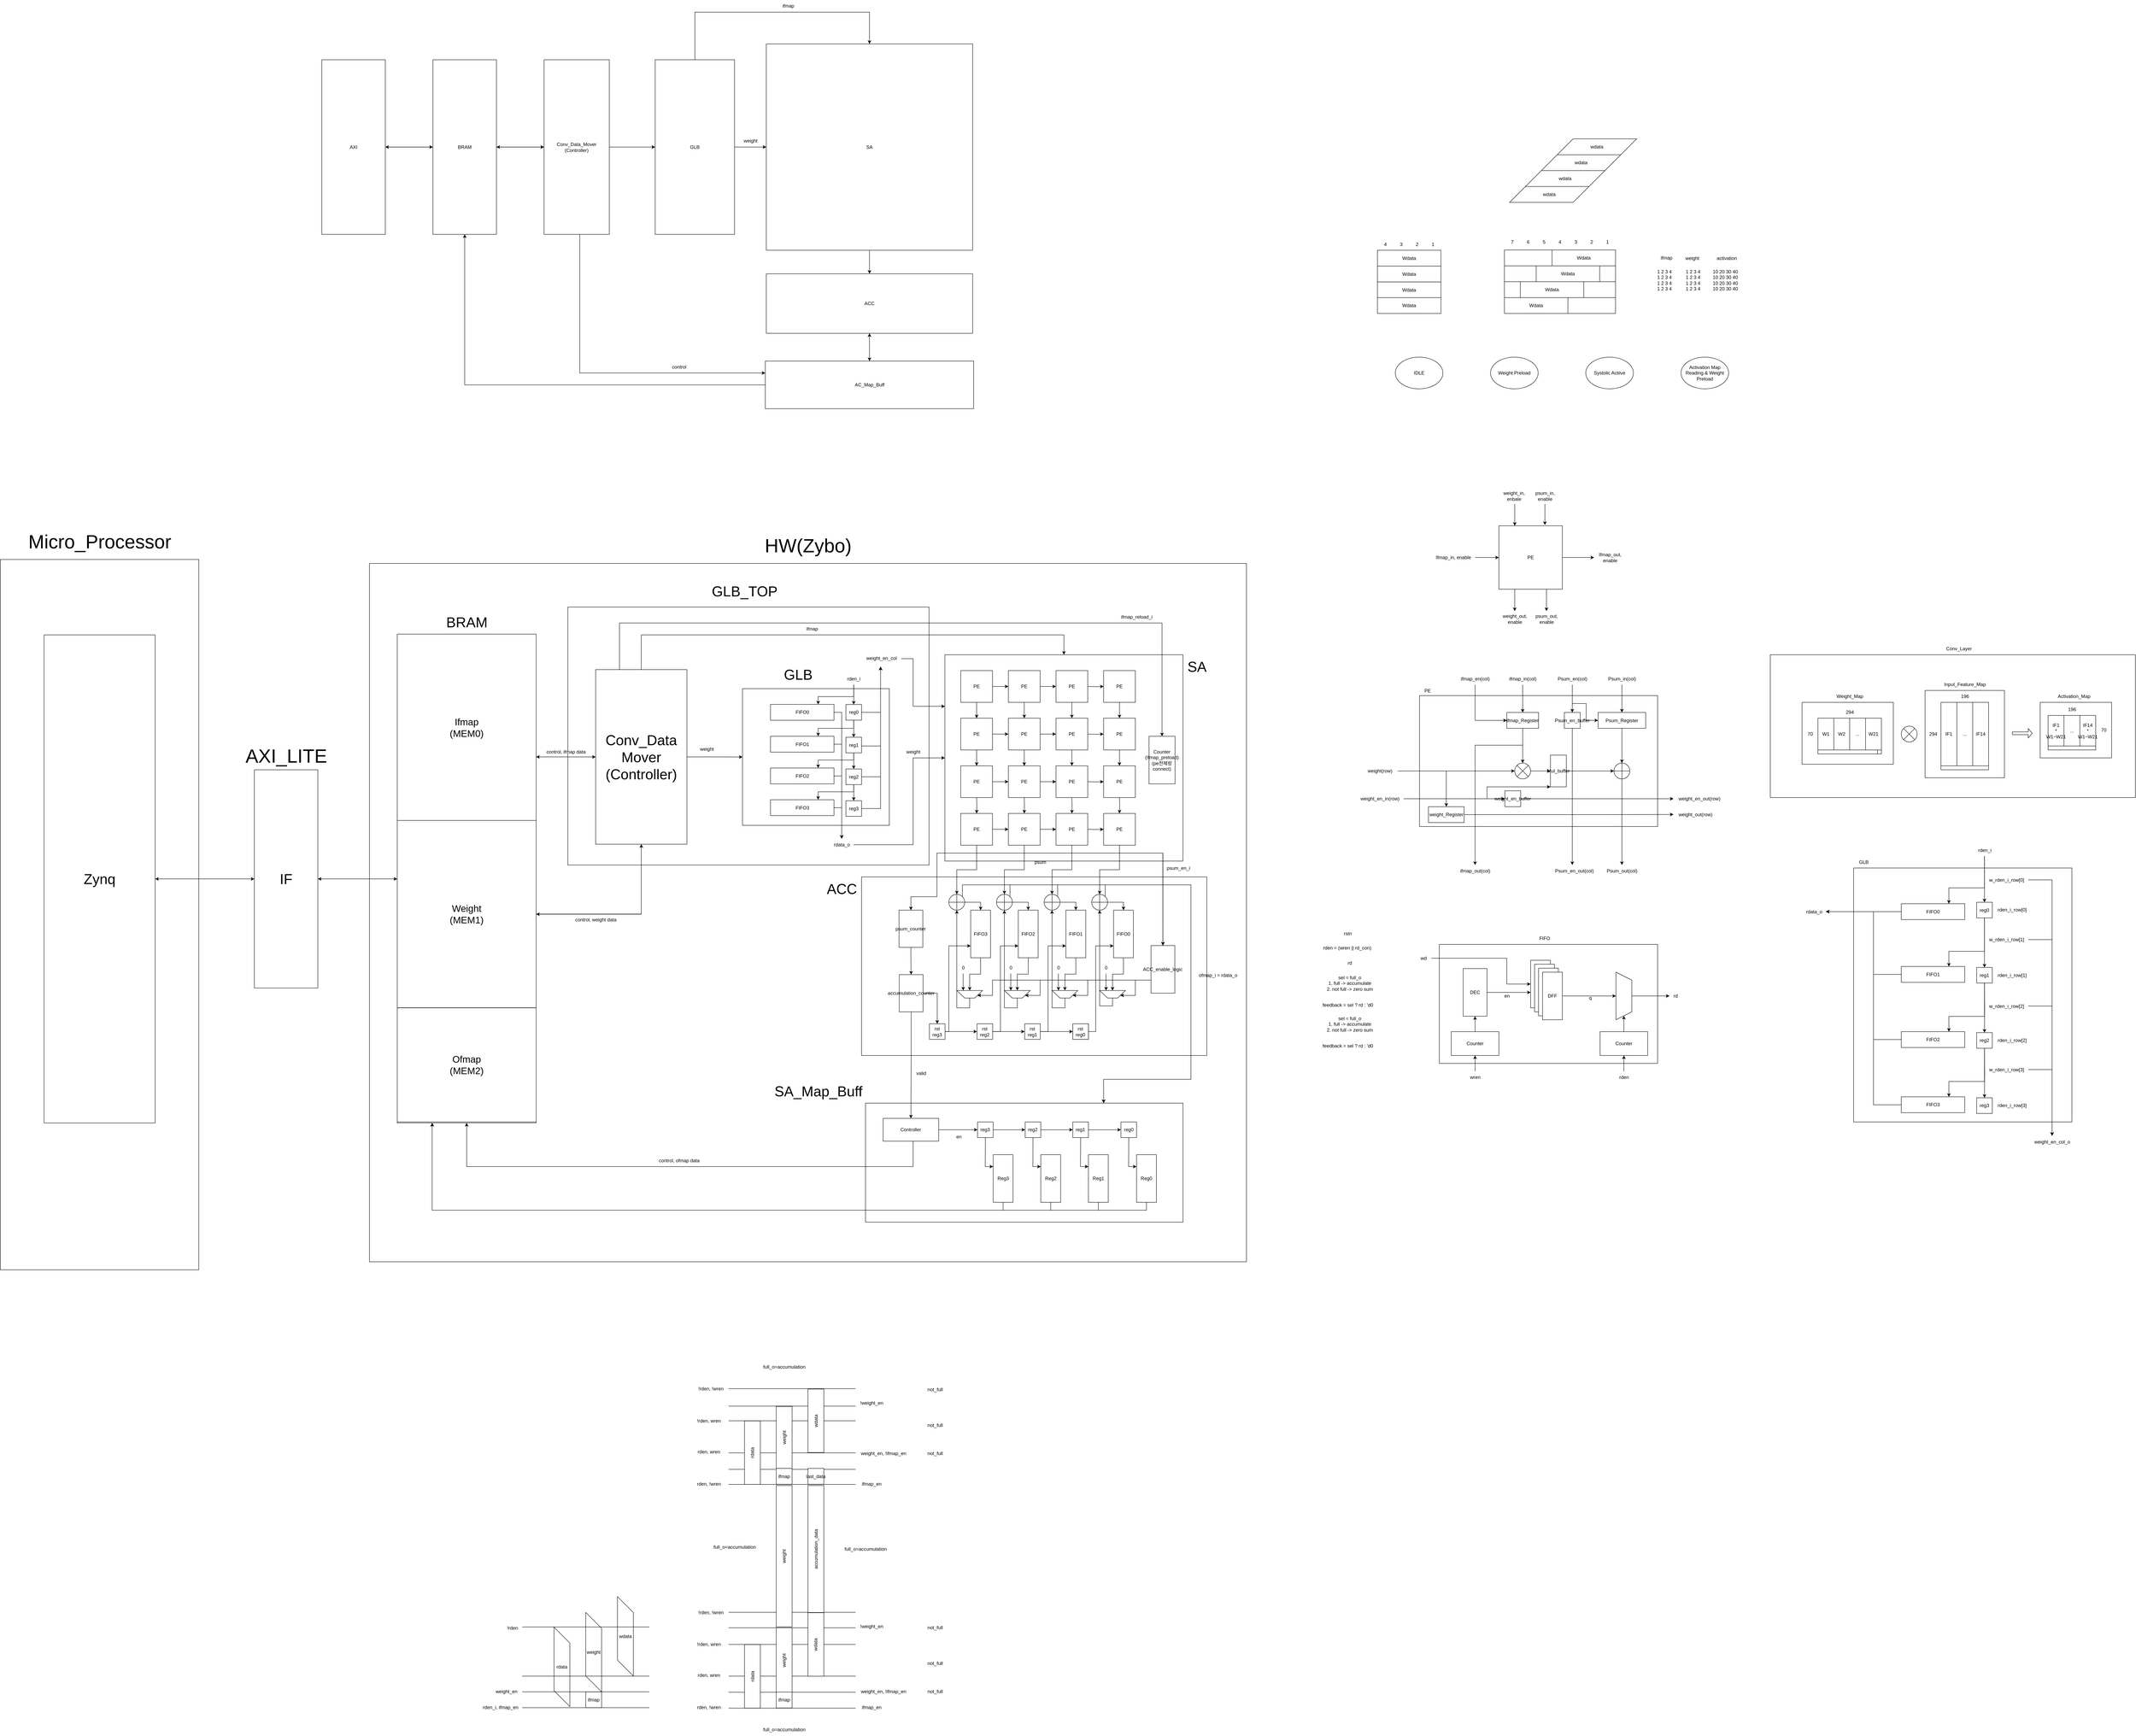 <mxfile version="20.1.1" type="device"><diagram id="q-3IjHaFC8g2C8b-CzU9" name="Page-1"><mxGraphModel dx="4115" dy="3014" grid="1" gridSize="10" guides="1" tooltips="1" connect="1" arrows="1" fold="1" page="0" pageScale="1" pageWidth="1169" pageHeight="1654" math="0" shadow="0"><root><mxCell id="0"/><mxCell id="1" parent="0"/><mxCell id="5HJlttDRq1EwBGl6EG94-514" value="" style="rounded=0;whiteSpace=wrap;html=1;fontSize=36;" parent="1" vertex="1"><mxGeometry x="-2460" y="-640" width="500" height="1790" as="geometry"/></mxCell><mxCell id="5HJlttDRq1EwBGl6EG94-512" value="" style="rounded=0;whiteSpace=wrap;html=1;" parent="1" vertex="1"><mxGeometry x="-1530" y="-630" width="2210" height="1760" as="geometry"/></mxCell><mxCell id="5HJlttDRq1EwBGl6EG94-452" value="" style="rounded=0;whiteSpace=wrap;html=1;" parent="1" vertex="1"><mxGeometry x="-280" y="730" width="800" height="300" as="geometry"/></mxCell><mxCell id="5HJlttDRq1EwBGl6EG94-372" value="" style="rounded=0;whiteSpace=wrap;html=1;" parent="1" vertex="1"><mxGeometry x="-1030" y="-520" width="910" height="650" as="geometry"/></mxCell><mxCell id="5HJlttDRq1EwBGl6EG94-359" style="edgeStyle=orthogonalEdgeStyle;rounded=0;orthogonalLoop=1;jettySize=auto;html=1;entryX=0;entryY=0.5;entryDx=0;entryDy=0;" parent="1" source="5HJlttDRq1EwBGl6EG94-354" target="EoY5tIey5Jz07sWvBprs-102" edge="1"><mxGeometry relative="1" as="geometry"><Array as="points"><mxPoint x="-160" y="79"/><mxPoint x="-160" y="-140"/></Array></mxGeometry></mxCell><mxCell id="5HJlttDRq1EwBGl6EG94-353" value="" style="rounded=0;whiteSpace=wrap;html=1;" parent="1" vertex="1"><mxGeometry x="-590" y="-314.5" width="370" height="344.5" as="geometry"/></mxCell><mxCell id="5HJlttDRq1EwBGl6EG94-164" value="" style="rounded=0;whiteSpace=wrap;html=1;" parent="1" vertex="1"><mxGeometry x="2210" y="137.5" width="550" height="640" as="geometry"/></mxCell><mxCell id="5HJlttDRq1EwBGl6EG94-31" value="" style="rounded=0;whiteSpace=wrap;html=1;" parent="1" vertex="1"><mxGeometry x="2000" y="-400" width="920" height="360" as="geometry"/></mxCell><mxCell id="5HJlttDRq1EwBGl6EG94-27" value="" style="rounded=0;whiteSpace=wrap;html=1;" parent="1" vertex="1"><mxGeometry x="2680" y="-280" width="180" height="140" as="geometry"/></mxCell><mxCell id="5HJlttDRq1EwBGl6EG94-26" value="" style="rounded=0;whiteSpace=wrap;html=1;" parent="1" vertex="1"><mxGeometry x="2390" y="-310" width="200" height="220" as="geometry"/></mxCell><mxCell id="5HJlttDRq1EwBGl6EG94-25" value="" style="rounded=0;whiteSpace=wrap;html=1;" parent="1" vertex="1"><mxGeometry x="2080" y="-280" width="230" height="156" as="geometry"/></mxCell><mxCell id="CL0PrY825Hsg0dkRfd_F-23" value="" style="rounded=0;whiteSpace=wrap;html=1;" parent="1" vertex="1"><mxGeometry x="1330" y="-1300" width="280" height="40" as="geometry"/></mxCell><mxCell id="CL0PrY825Hsg0dkRfd_F-22" value="" style="rounded=0;whiteSpace=wrap;html=1;" parent="1" vertex="1"><mxGeometry x="1330" y="-1340" width="280" height="40" as="geometry"/></mxCell><mxCell id="CL0PrY825Hsg0dkRfd_F-21" value="" style="rounded=0;whiteSpace=wrap;html=1;" parent="1" vertex="1"><mxGeometry x="1330" y="-1380" width="280" height="40" as="geometry"/></mxCell><mxCell id="CL0PrY825Hsg0dkRfd_F-20" value="" style="rounded=0;whiteSpace=wrap;html=1;" parent="1" vertex="1"><mxGeometry x="1330" y="-1420" width="280" height="40" as="geometry"/></mxCell><mxCell id="c_lOT92714pDmCLfYIZg-84" value="" style="endArrow=none;html=1;rounded=0;" parent="1" edge="1"><mxGeometry width="50" height="50" relative="1" as="geometry"><mxPoint x="-625" y="1691.03" as="sourcePoint"/><mxPoint x="-305" y="1691.03" as="targetPoint"/></mxGeometry></mxCell><mxCell id="c_lOT92714pDmCLfYIZg-85" value="" style="endArrow=none;html=1;rounded=0;" parent="1" edge="1"><mxGeometry width="50" height="50" relative="1" as="geometry"><mxPoint x="-625" y="1653.03" as="sourcePoint"/><mxPoint x="-305" y="1653.03" as="targetPoint"/></mxGeometry></mxCell><mxCell id="c_lOT92714pDmCLfYIZg-86" value="" style="endArrow=none;html=1;rounded=0;" parent="1" edge="1"><mxGeometry width="50" height="50" relative="1" as="geometry"><mxPoint x="-625" y="1611.48" as="sourcePoint"/><mxPoint x="-305" y="1611.48" as="targetPoint"/></mxGeometry></mxCell><mxCell id="c_lOT92714pDmCLfYIZg-87" value="" style="endArrow=none;html=1;rounded=0;" parent="1" edge="1"><mxGeometry width="50" height="50" relative="1" as="geometry"><mxPoint x="-625" y="1493.63" as="sourcePoint"/><mxPoint x="-305" y="1493.63" as="targetPoint"/></mxGeometry></mxCell><mxCell id="c_lOT92714pDmCLfYIZg-88" value="" style="endArrow=none;html=1;rounded=0;" parent="1" edge="1"><mxGeometry width="50" height="50" relative="1" as="geometry"><mxPoint x="-625" y="1530.63" as="sourcePoint"/><mxPoint x="-305" y="1530.63" as="targetPoint"/></mxGeometry></mxCell><mxCell id="c_lOT92714pDmCLfYIZg-95" value="" style="endArrow=none;html=1;rounded=0;" parent="1" edge="1"><mxGeometry width="50" height="50" relative="1" as="geometry"><mxPoint x="-625" y="1449.6" as="sourcePoint"/><mxPoint x="-305" y="1449.6" as="targetPoint"/></mxGeometry></mxCell><mxCell id="c_lOT92714pDmCLfYIZg-58" value="" style="endArrow=none;html=1;rounded=0;" parent="1" edge="1"><mxGeometry width="50" height="50" relative="1" as="geometry"><mxPoint x="-625" y="2214.71" as="sourcePoint"/><mxPoint x="-305" y="2214.71" as="targetPoint"/></mxGeometry></mxCell><mxCell id="c_lOT92714pDmCLfYIZg-59" value="" style="endArrow=none;html=1;rounded=0;" parent="1" edge="1"><mxGeometry width="50" height="50" relative="1" as="geometry"><mxPoint x="-625" y="2174.16" as="sourcePoint"/><mxPoint x="-305" y="2174.16" as="targetPoint"/></mxGeometry></mxCell><mxCell id="c_lOT92714pDmCLfYIZg-60" value="" style="endArrow=none;html=1;rounded=0;" parent="1" edge="1"><mxGeometry width="50" height="50" relative="1" as="geometry"><mxPoint x="-625" y="2052.31" as="sourcePoint"/><mxPoint x="-305" y="2052.31" as="targetPoint"/></mxGeometry></mxCell><mxCell id="c_lOT92714pDmCLfYIZg-62" value="" style="endArrow=none;html=1;rounded=0;" parent="1" edge="1"><mxGeometry width="50" height="50" relative="1" as="geometry"><mxPoint x="-625" y="2094.31" as="sourcePoint"/><mxPoint x="-305" y="2094.31" as="targetPoint"/></mxGeometry></mxCell><mxCell id="c_lOT92714pDmCLfYIZg-71" value="" style="endArrow=none;html=1;rounded=0;" parent="1" edge="1"><mxGeometry width="50" height="50" relative="1" as="geometry"><mxPoint x="-625" y="2013.28" as="sourcePoint"/><mxPoint x="-305" y="2013.28" as="targetPoint"/></mxGeometry></mxCell><mxCell id="c_lOT92714pDmCLfYIZg-34" value="" style="whiteSpace=wrap;html=1;" parent="1" vertex="1"><mxGeometry x="-290" y="160" width="870" height="450" as="geometry"/></mxCell><mxCell id="EoY5tIey5Jz07sWvBprs-102" value="" style="rounded=0;whiteSpace=wrap;html=1;" parent="1" vertex="1"><mxGeometry x="-80" y="-400" width="600" height="520" as="geometry"/></mxCell><mxCell id="EoY5tIey5Jz07sWvBprs-31" value="" style="rounded=0;whiteSpace=wrap;html=1;" parent="1" vertex="1"><mxGeometry x="1166" y="330" width="550" height="300" as="geometry"/></mxCell><mxCell id="YiOCXtngig4sqiAHv9Xl-460" value="" style="rounded=0;whiteSpace=wrap;html=1;" parent="1" vertex="1"><mxGeometry x="1116" y="-297" width="600" height="330" as="geometry"/></mxCell><mxCell id="YiOCXtngig4sqiAHv9Xl-347" style="edgeStyle=orthogonalEdgeStyle;rounded=0;orthogonalLoop=1;jettySize=auto;html=1;entryX=0;entryY=0.5;entryDx=0;entryDy=0;" parent="1" source="YiOCXtngig4sqiAHv9Xl-319" target="YiOCXtngig4sqiAHv9Xl-320" edge="1"><mxGeometry relative="1" as="geometry"/></mxCell><mxCell id="YiOCXtngig4sqiAHv9Xl-355" style="edgeStyle=orthogonalEdgeStyle;rounded=0;orthogonalLoop=1;jettySize=auto;html=1;entryX=0.5;entryY=0;entryDx=0;entryDy=0;" parent="1" source="YiOCXtngig4sqiAHv9Xl-319" target="YiOCXtngig4sqiAHv9Xl-322" edge="1"><mxGeometry relative="1" as="geometry"/></mxCell><mxCell id="YiOCXtngig4sqiAHv9Xl-319" value="PE" style="rounded=0;whiteSpace=wrap;html=1;" parent="1" vertex="1"><mxGeometry x="-40" y="-360" width="80" height="80" as="geometry"/></mxCell><mxCell id="YiOCXtngig4sqiAHv9Xl-348" style="edgeStyle=orthogonalEdgeStyle;rounded=0;orthogonalLoop=1;jettySize=auto;html=1;entryX=0;entryY=0.5;entryDx=0;entryDy=0;" parent="1" source="YiOCXtngig4sqiAHv9Xl-320" target="YiOCXtngig4sqiAHv9Xl-321" edge="1"><mxGeometry relative="1" as="geometry"/></mxCell><mxCell id="YiOCXtngig4sqiAHv9Xl-354" style="edgeStyle=orthogonalEdgeStyle;rounded=0;orthogonalLoop=1;jettySize=auto;html=1;entryX=0.5;entryY=0;entryDx=0;entryDy=0;" parent="1" source="YiOCXtngig4sqiAHv9Xl-320" target="YiOCXtngig4sqiAHv9Xl-323" edge="1"><mxGeometry relative="1" as="geometry"/></mxCell><mxCell id="YiOCXtngig4sqiAHv9Xl-320" value="PE" style="rounded=0;whiteSpace=wrap;html=1;" parent="1" vertex="1"><mxGeometry x="80" y="-360" width="80" height="80" as="geometry"/></mxCell><mxCell id="YiOCXtngig4sqiAHv9Xl-356" style="edgeStyle=orthogonalEdgeStyle;rounded=0;orthogonalLoop=1;jettySize=auto;html=1;entryX=0.5;entryY=0;entryDx=0;entryDy=0;" parent="1" source="YiOCXtngig4sqiAHv9Xl-321" target="YiOCXtngig4sqiAHv9Xl-324" edge="1"><mxGeometry relative="1" as="geometry"/></mxCell><mxCell id="YiOCXtngig4sqiAHv9Xl-321" value="PE" style="rounded=0;whiteSpace=wrap;html=1;" parent="1" vertex="1"><mxGeometry x="200" y="-360" width="80" height="80" as="geometry"/></mxCell><mxCell id="YiOCXtngig4sqiAHv9Xl-349" style="edgeStyle=orthogonalEdgeStyle;rounded=0;orthogonalLoop=1;jettySize=auto;html=1;entryX=0;entryY=0.5;entryDx=0;entryDy=0;" parent="1" source="YiOCXtngig4sqiAHv9Xl-322" target="YiOCXtngig4sqiAHv9Xl-323" edge="1"><mxGeometry relative="1" as="geometry"/></mxCell><mxCell id="YiOCXtngig4sqiAHv9Xl-357" style="edgeStyle=orthogonalEdgeStyle;rounded=0;orthogonalLoop=1;jettySize=auto;html=1;entryX=0.5;entryY=0;entryDx=0;entryDy=0;" parent="1" source="YiOCXtngig4sqiAHv9Xl-322" target="YiOCXtngig4sqiAHv9Xl-325" edge="1"><mxGeometry relative="1" as="geometry"/></mxCell><mxCell id="YiOCXtngig4sqiAHv9Xl-322" value="PE" style="rounded=0;whiteSpace=wrap;html=1;" parent="1" vertex="1"><mxGeometry x="-40" y="-240" width="80" height="80" as="geometry"/></mxCell><mxCell id="YiOCXtngig4sqiAHv9Xl-350" style="edgeStyle=orthogonalEdgeStyle;rounded=0;orthogonalLoop=1;jettySize=auto;html=1;entryX=0;entryY=0.5;entryDx=0;entryDy=0;" parent="1" source="YiOCXtngig4sqiAHv9Xl-323" target="YiOCXtngig4sqiAHv9Xl-324" edge="1"><mxGeometry relative="1" as="geometry"/></mxCell><mxCell id="YiOCXtngig4sqiAHv9Xl-358" style="edgeStyle=orthogonalEdgeStyle;rounded=0;orthogonalLoop=1;jettySize=auto;html=1;entryX=0.5;entryY=0;entryDx=0;entryDy=0;" parent="1" source="YiOCXtngig4sqiAHv9Xl-323" target="YiOCXtngig4sqiAHv9Xl-326" edge="1"><mxGeometry relative="1" as="geometry"/></mxCell><mxCell id="YiOCXtngig4sqiAHv9Xl-323" value="PE" style="rounded=0;whiteSpace=wrap;html=1;" parent="1" vertex="1"><mxGeometry x="80" y="-240" width="80" height="80" as="geometry"/></mxCell><mxCell id="YiOCXtngig4sqiAHv9Xl-359" style="edgeStyle=orthogonalEdgeStyle;rounded=0;orthogonalLoop=1;jettySize=auto;html=1;entryX=0.5;entryY=0;entryDx=0;entryDy=0;" parent="1" source="YiOCXtngig4sqiAHv9Xl-324" target="YiOCXtngig4sqiAHv9Xl-327" edge="1"><mxGeometry relative="1" as="geometry"/></mxCell><mxCell id="YiOCXtngig4sqiAHv9Xl-324" value="PE" style="rounded=0;whiteSpace=wrap;html=1;" parent="1" vertex="1"><mxGeometry x="200" y="-240" width="80" height="80" as="geometry"/></mxCell><mxCell id="YiOCXtngig4sqiAHv9Xl-351" style="edgeStyle=orthogonalEdgeStyle;rounded=0;orthogonalLoop=1;jettySize=auto;html=1;entryX=0;entryY=0.5;entryDx=0;entryDy=0;" parent="1" source="YiOCXtngig4sqiAHv9Xl-325" target="YiOCXtngig4sqiAHv9Xl-326" edge="1"><mxGeometry relative="1" as="geometry"/></mxCell><mxCell id="YiOCXtngig4sqiAHv9Xl-325" value="PE" style="rounded=0;whiteSpace=wrap;html=1;" parent="1" vertex="1"><mxGeometry x="-40" y="-120" width="80" height="80" as="geometry"/></mxCell><mxCell id="YiOCXtngig4sqiAHv9Xl-352" style="edgeStyle=orthogonalEdgeStyle;rounded=0;orthogonalLoop=1;jettySize=auto;html=1;entryX=0;entryY=0.5;entryDx=0;entryDy=0;" parent="1" source="YiOCXtngig4sqiAHv9Xl-326" target="YiOCXtngig4sqiAHv9Xl-327" edge="1"><mxGeometry relative="1" as="geometry"/></mxCell><mxCell id="YiOCXtngig4sqiAHv9Xl-326" value="PE" style="rounded=0;whiteSpace=wrap;html=1;" parent="1" vertex="1"><mxGeometry x="80" y="-120" width="80" height="80" as="geometry"/></mxCell><mxCell id="YiOCXtngig4sqiAHv9Xl-327" value="PE" style="rounded=0;whiteSpace=wrap;html=1;" parent="1" vertex="1"><mxGeometry x="200" y="-120" width="80" height="80" as="geometry"/></mxCell><mxCell id="YiOCXtngig4sqiAHv9Xl-328" value="FIFO3" style="rounded=0;whiteSpace=wrap;html=1;direction=south;" parent="1" vertex="1"><mxGeometry x="-15" y="243.75" width="50" height="120" as="geometry"/></mxCell><mxCell id="YiOCXtngig4sqiAHv9Xl-336" style="edgeStyle=orthogonalEdgeStyle;rounded=0;orthogonalLoop=1;jettySize=auto;html=1;entryX=0;entryY=0.5;entryDx=0;entryDy=0;" parent="1" source="YiOCXtngig4sqiAHv9Xl-331" target="YiOCXtngig4sqiAHv9Xl-328" edge="1"><mxGeometry relative="1" as="geometry"/></mxCell><mxCell id="bMBww2Sa4sUpYfdgJ_fR-1" style="edgeStyle=orthogonalEdgeStyle;rounded=0;orthogonalLoop=1;jettySize=auto;html=1;exitX=1;exitY=0;exitDx=0;exitDy=0;entryX=0.75;entryY=0;entryDx=0;entryDy=0;" parent="1" source="YiOCXtngig4sqiAHv9Xl-331" target="5HJlttDRq1EwBGl6EG94-452" edge="1"><mxGeometry relative="1" as="geometry"><mxPoint x="753.03" y="440" as="targetPoint"/><Array as="points"><mxPoint x="-36" y="180"/><mxPoint x="540" y="180"/><mxPoint x="540" y="670"/><mxPoint x="320" y="670"/></Array></mxGeometry></mxCell><mxCell id="YiOCXtngig4sqiAHv9Xl-331" value="" style="shape=orEllipse;perimeter=ellipsePerimeter;whiteSpace=wrap;html=1;backgroundOutline=1;" parent="1" vertex="1"><mxGeometry x="-70" y="203.75" width="40" height="40" as="geometry"/></mxCell><mxCell id="YiOCXtngig4sqiAHv9Xl-339" value="FIFO2" style="rounded=0;whiteSpace=wrap;html=1;direction=south;" parent="1" vertex="1"><mxGeometry x="105" y="243.75" width="50" height="120" as="geometry"/></mxCell><mxCell id="YiOCXtngig4sqiAHv9Xl-340" style="edgeStyle=orthogonalEdgeStyle;rounded=0;orthogonalLoop=1;jettySize=auto;html=1;entryX=0;entryY=0.5;entryDx=0;entryDy=0;" parent="1" source="YiOCXtngig4sqiAHv9Xl-341" target="YiOCXtngig4sqiAHv9Xl-339" edge="1"><mxGeometry relative="1" as="geometry"/></mxCell><mxCell id="bMBww2Sa4sUpYfdgJ_fR-4" style="edgeStyle=orthogonalEdgeStyle;rounded=0;orthogonalLoop=1;jettySize=auto;html=1;exitX=1;exitY=0;exitDx=0;exitDy=0;entryX=0.75;entryY=0;entryDx=0;entryDy=0;" parent="1" source="YiOCXtngig4sqiAHv9Xl-341" target="5HJlttDRq1EwBGl6EG94-452" edge="1"><mxGeometry relative="1" as="geometry"><mxPoint x="800" y="480" as="targetPoint"/><Array as="points"><mxPoint x="84" y="180"/><mxPoint x="540" y="180"/><mxPoint x="540" y="670"/><mxPoint x="320" y="670"/></Array></mxGeometry></mxCell><mxCell id="YiOCXtngig4sqiAHv9Xl-341" value="" style="shape=orEllipse;perimeter=ellipsePerimeter;whiteSpace=wrap;html=1;backgroundOutline=1;" parent="1" vertex="1"><mxGeometry x="50" y="203.75" width="40" height="40" as="geometry"/></mxCell><mxCell id="YiOCXtngig4sqiAHv9Xl-344" value="FIFO1" style="rounded=0;whiteSpace=wrap;html=1;direction=south;" parent="1" vertex="1"><mxGeometry x="225" y="243.75" width="50" height="120" as="geometry"/></mxCell><mxCell id="YiOCXtngig4sqiAHv9Xl-345" style="edgeStyle=orthogonalEdgeStyle;rounded=0;orthogonalLoop=1;jettySize=auto;html=1;entryX=0;entryY=0.5;entryDx=0;entryDy=0;" parent="1" source="YiOCXtngig4sqiAHv9Xl-346" target="YiOCXtngig4sqiAHv9Xl-344" edge="1"><mxGeometry relative="1" as="geometry"/></mxCell><mxCell id="bMBww2Sa4sUpYfdgJ_fR-5" style="edgeStyle=orthogonalEdgeStyle;rounded=0;orthogonalLoop=1;jettySize=auto;html=1;exitX=1;exitY=0;exitDx=0;exitDy=0;entryX=0.75;entryY=0;entryDx=0;entryDy=0;" parent="1" source="YiOCXtngig4sqiAHv9Xl-346" target="5HJlttDRq1EwBGl6EG94-452" edge="1"><mxGeometry relative="1" as="geometry"><mxPoint x="800" y="560.0" as="targetPoint"/><Array as="points"><mxPoint x="204" y="180"/><mxPoint x="540" y="180"/><mxPoint x="540" y="670"/><mxPoint x="320" y="670"/></Array></mxGeometry></mxCell><mxCell id="YiOCXtngig4sqiAHv9Xl-346" value="" style="shape=orEllipse;perimeter=ellipsePerimeter;whiteSpace=wrap;html=1;backgroundOutline=1;" parent="1" vertex="1"><mxGeometry x="170" y="203.75" width="40" height="40" as="geometry"/></mxCell><mxCell id="YiOCXtngig4sqiAHv9Xl-408" style="edgeStyle=orthogonalEdgeStyle;rounded=0;orthogonalLoop=1;jettySize=auto;html=1;" parent="1" source="YiOCXtngig4sqiAHv9Xl-390" target="YiOCXtngig4sqiAHv9Xl-412" edge="1"><mxGeometry relative="1" as="geometry"><mxPoint x="1943.5" y="23" as="targetPoint"/></mxGeometry></mxCell><mxCell id="YiOCXtngig4sqiAHv9Xl-390" value="weight_Register" style="rounded=0;whiteSpace=wrap;html=1;" parent="1" vertex="1"><mxGeometry x="1138.5" y="-17" width="90" height="40" as="geometry"/></mxCell><mxCell id="YiOCXtngig4sqiAHv9Xl-393" style="edgeStyle=orthogonalEdgeStyle;rounded=0;orthogonalLoop=1;jettySize=auto;html=1;entryX=0.5;entryY=0;entryDx=0;entryDy=0;" parent="1" source="YiOCXtngig4sqiAHv9Xl-391" target="YiOCXtngig4sqiAHv9Xl-392" edge="1"><mxGeometry relative="1" as="geometry"/></mxCell><mxCell id="EoY5tIey5Jz07sWvBprs-142" style="edgeStyle=orthogonalEdgeStyle;rounded=0;orthogonalLoop=1;jettySize=auto;html=1;" parent="1" source="YiOCXtngig4sqiAHv9Xl-391" target="EoY5tIey5Jz07sWvBprs-141" edge="1"><mxGeometry relative="1" as="geometry"><Array as="points"><mxPoint x="1376" y="-172"/></Array></mxGeometry></mxCell><mxCell id="YiOCXtngig4sqiAHv9Xl-391" value="ifmap_Register" style="rounded=0;whiteSpace=wrap;html=1;" parent="1" vertex="1"><mxGeometry x="1336" y="-254.5" width="80" height="40" as="geometry"/></mxCell><mxCell id="YiOCXtngig4sqiAHv9Xl-396" style="edgeStyle=orthogonalEdgeStyle;rounded=0;orthogonalLoop=1;jettySize=auto;html=1;entryX=0.5;entryY=1;entryDx=0;entryDy=0;" parent="1" source="YiOCXtngig4sqiAHv9Xl-392" target="YiOCXtngig4sqiAHv9Xl-395" edge="1"><mxGeometry relative="1" as="geometry"/></mxCell><mxCell id="YiOCXtngig4sqiAHv9Xl-392" value="" style="shape=sumEllipse;perimeter=ellipsePerimeter;whiteSpace=wrap;html=1;backgroundOutline=1;" parent="1" vertex="1"><mxGeometry x="1356" y="-127" width="40" height="40" as="geometry"/></mxCell><mxCell id="JKLd3SLn2txNFuxZVbqN-1" style="edgeStyle=orthogonalEdgeStyle;rounded=0;orthogonalLoop=1;jettySize=auto;html=1;entryX=0;entryY=0.5;entryDx=0;entryDy=0;" parent="1" source="YiOCXtngig4sqiAHv9Xl-395" target="YiOCXtngig4sqiAHv9Xl-399" edge="1"><mxGeometry relative="1" as="geometry"/></mxCell><mxCell id="YiOCXtngig4sqiAHv9Xl-395" value="Mul_buffer" style="rounded=0;whiteSpace=wrap;html=1;direction=south;" parent="1" vertex="1"><mxGeometry x="1446" y="-147" width="40" height="80" as="geometry"/></mxCell><mxCell id="YiOCXtngig4sqiAHv9Xl-406" style="edgeStyle=orthogonalEdgeStyle;rounded=0;orthogonalLoop=1;jettySize=auto;html=1;" parent="1" source="YiOCXtngig4sqiAHv9Xl-399" target="YiOCXtngig4sqiAHv9Xl-409" edge="1"><mxGeometry relative="1" as="geometry"><mxPoint x="1941.0" y="-77" as="targetPoint"/></mxGeometry></mxCell><mxCell id="YiOCXtngig4sqiAHv9Xl-399" value="" style="shape=orEllipse;perimeter=ellipsePerimeter;whiteSpace=wrap;html=1;backgroundOutline=1;" parent="1" vertex="1"><mxGeometry x="1606" y="-127" width="40" height="40" as="geometry"/></mxCell><mxCell id="YiOCXtngig4sqiAHv9Xl-402" style="edgeStyle=orthogonalEdgeStyle;rounded=0;orthogonalLoop=1;jettySize=auto;html=1;entryX=0.5;entryY=0;entryDx=0;entryDy=0;" parent="1" source="YiOCXtngig4sqiAHv9Xl-400" target="YiOCXtngig4sqiAHv9Xl-399" edge="1"><mxGeometry relative="1" as="geometry"/></mxCell><mxCell id="YiOCXtngig4sqiAHv9Xl-400" value="Psum_Register" style="rounded=0;whiteSpace=wrap;html=1;" parent="1" vertex="1"><mxGeometry x="1566" y="-254.5" width="120" height="40" as="geometry"/></mxCell><mxCell id="YiOCXtngig4sqiAHv9Xl-409" value="Psum_out(col)" style="text;html=1;align=center;verticalAlign=middle;resizable=0;points=[];autosize=1;strokeColor=none;fillColor=none;" parent="1" vertex="1"><mxGeometry x="1576" y="130" width="100" height="30" as="geometry"/></mxCell><mxCell id="YiOCXtngig4sqiAHv9Xl-411" style="edgeStyle=orthogonalEdgeStyle;rounded=0;orthogonalLoop=1;jettySize=auto;html=1;entryX=0.5;entryY=0;entryDx=0;entryDy=0;" parent="1" source="YiOCXtngig4sqiAHv9Xl-410" target="YiOCXtngig4sqiAHv9Xl-400" edge="1"><mxGeometry relative="1" as="geometry"/></mxCell><mxCell id="YiOCXtngig4sqiAHv9Xl-410" value="Psum_in(col)" style="text;html=1;align=center;verticalAlign=middle;resizable=0;points=[];autosize=1;strokeColor=none;fillColor=none;" parent="1" vertex="1"><mxGeometry x="1581" y="-354.5" width="90" height="30" as="geometry"/></mxCell><mxCell id="YiOCXtngig4sqiAHv9Xl-412" value="weight_out(row)" style="text;html=1;align=center;verticalAlign=middle;resizable=0;points=[];autosize=1;strokeColor=none;fillColor=none;" parent="1" vertex="1"><mxGeometry x="1756" y="-12.37" width="110" height="30" as="geometry"/></mxCell><mxCell id="YiOCXtngig4sqiAHv9Xl-420" style="edgeStyle=orthogonalEdgeStyle;rounded=0;orthogonalLoop=1;jettySize=auto;html=1;" parent="1" source="YiOCXtngig4sqiAHv9Xl-419" target="YiOCXtngig4sqiAHv9Xl-391" edge="1"><mxGeometry relative="1" as="geometry"/></mxCell><mxCell id="YiOCXtngig4sqiAHv9Xl-419" value="ifmap_in(col)" style="text;html=1;align=center;verticalAlign=middle;resizable=0;points=[];autosize=1;strokeColor=none;fillColor=none;" parent="1" vertex="1"><mxGeometry x="1331" y="-354.5" width="90" height="30" as="geometry"/></mxCell><mxCell id="YiOCXtngig4sqiAHv9Xl-431" style="edgeStyle=orthogonalEdgeStyle;rounded=0;orthogonalLoop=1;jettySize=auto;html=1;entryX=0;entryY=0.5;entryDx=0;entryDy=0;" parent="1" source="YiOCXtngig4sqiAHv9Xl-430" target="YiOCXtngig4sqiAHv9Xl-391" edge="1"><mxGeometry relative="1" as="geometry"><Array as="points"><mxPoint x="1256" y="-234"/></Array></mxGeometry></mxCell><mxCell id="YiOCXtngig4sqiAHv9Xl-430" value="ifmap_en(col)" style="text;html=1;align=center;verticalAlign=middle;resizable=0;points=[];autosize=1;strokeColor=none;fillColor=none;" parent="1" vertex="1"><mxGeometry x="1206" y="-354.5" width="100" height="30" as="geometry"/></mxCell><mxCell id="YiOCXtngig4sqiAHv9Xl-433" style="edgeStyle=orthogonalEdgeStyle;rounded=0;orthogonalLoop=1;jettySize=auto;html=1;entryX=0;entryY=0.5;entryDx=0;entryDy=0;" parent="1" source="YiOCXtngig4sqiAHv9Xl-432" target="YiOCXtngig4sqiAHv9Xl-400" edge="1"><mxGeometry relative="1" as="geometry"><Array as="points"><mxPoint x="1501" y="-277"/><mxPoint x="1536" y="-277"/><mxPoint x="1536" y="-234"/></Array></mxGeometry></mxCell><mxCell id="YiOCXtngig4sqiAHv9Xl-447" style="edgeStyle=orthogonalEdgeStyle;rounded=0;orthogonalLoop=1;jettySize=auto;html=1;entryX=0.5;entryY=0;entryDx=0;entryDy=0;" parent="1" source="YiOCXtngig4sqiAHv9Xl-432" target="YiOCXtngig4sqiAHv9Xl-445" edge="1"><mxGeometry relative="1" as="geometry"/></mxCell><mxCell id="YiOCXtngig4sqiAHv9Xl-432" value="Psum_en(col)" style="text;html=1;align=center;verticalAlign=middle;resizable=0;points=[];autosize=1;strokeColor=none;fillColor=none;" parent="1" vertex="1"><mxGeometry x="1451" y="-354.5" width="100" height="30" as="geometry"/></mxCell><mxCell id="YiOCXtngig4sqiAHv9Xl-442" style="edgeStyle=orthogonalEdgeStyle;rounded=0;orthogonalLoop=1;jettySize=auto;html=1;entryX=0;entryY=0.5;entryDx=0;entryDy=0;" parent="1" source="YiOCXtngig4sqiAHv9Xl-434" target="YiOCXtngig4sqiAHv9Xl-441" edge="1"><mxGeometry relative="1" as="geometry"/></mxCell><mxCell id="6jKzFcyGbIE_3qgpc0fH-2" style="edgeStyle=orthogonalEdgeStyle;rounded=0;orthogonalLoop=1;jettySize=auto;html=1;entryX=1;entryY=1;entryDx=0;entryDy=0;" parent="1" source="YiOCXtngig4sqiAHv9Xl-434" target="YiOCXtngig4sqiAHv9Xl-395" edge="1"><mxGeometry relative="1" as="geometry"><Array as="points"><mxPoint x="1286" y="-37"/><mxPoint x="1286" y="-67"/></Array></mxGeometry></mxCell><mxCell id="YiOCXtngig4sqiAHv9Xl-434" value="weight_en_in(row)" style="text;html=1;align=center;verticalAlign=middle;resizable=0;points=[];autosize=1;strokeColor=none;fillColor=none;" parent="1" vertex="1"><mxGeometry x="956" y="-52" width="120" height="30" as="geometry"/></mxCell><mxCell id="YiOCXtngig4sqiAHv9Xl-443" style="edgeStyle=orthogonalEdgeStyle;rounded=0;orthogonalLoop=1;jettySize=auto;html=1;" parent="1" source="YiOCXtngig4sqiAHv9Xl-441" target="YiOCXtngig4sqiAHv9Xl-444" edge="1"><mxGeometry relative="1" as="geometry"><mxPoint x="1746" y="-42" as="targetPoint"/></mxGeometry></mxCell><mxCell id="YiOCXtngig4sqiAHv9Xl-441" value="weight_en_buffer" style="rounded=0;whiteSpace=wrap;html=1;" parent="1" vertex="1"><mxGeometry x="1331" y="-57" width="40" height="40" as="geometry"/></mxCell><mxCell id="YiOCXtngig4sqiAHv9Xl-444" value="weight_en_out(row)" style="text;html=1;align=center;verticalAlign=middle;resizable=0;points=[];autosize=1;strokeColor=none;fillColor=none;" parent="1" vertex="1"><mxGeometry x="1756" y="-52" width="130" height="30" as="geometry"/></mxCell><mxCell id="YiOCXtngig4sqiAHv9Xl-452" style="edgeStyle=orthogonalEdgeStyle;rounded=0;orthogonalLoop=1;jettySize=auto;html=1;" parent="1" source="YiOCXtngig4sqiAHv9Xl-445" target="JKLd3SLn2txNFuxZVbqN-2" edge="1"><mxGeometry relative="1" as="geometry"><Array as="points"><mxPoint x="1501" y="123"/><mxPoint x="1501" y="123"/></Array><mxPoint x="1441.12" y="138.99" as="targetPoint"/></mxGeometry></mxCell><mxCell id="YiOCXtngig4sqiAHv9Xl-445" value="Psum_en_buffer" style="rounded=0;whiteSpace=wrap;html=1;" parent="1" vertex="1"><mxGeometry x="1481" y="-254.5" width="40" height="40" as="geometry"/></mxCell><mxCell id="EoY5tIey5Jz07sWvBprs-1" value="DFF" style="rounded=0;whiteSpace=wrap;html=1;direction=south;" parent="1" vertex="1"><mxGeometry x="1396" y="370" width="50" height="120" as="geometry"/></mxCell><mxCell id="EoY5tIey5Jz07sWvBprs-9" style="edgeStyle=orthogonalEdgeStyle;rounded=0;orthogonalLoop=1;jettySize=auto;html=1;exitX=0.5;exitY=0;exitDx=0;exitDy=0;" parent="1" source="EoY5tIey5Jz07sWvBprs-2" target="EoY5tIey5Jz07sWvBprs-8" edge="1"><mxGeometry relative="1" as="geometry"/></mxCell><mxCell id="EoY5tIey5Jz07sWvBprs-2" value="" style="shape=trapezoid;perimeter=trapezoidPerimeter;whiteSpace=wrap;html=1;fixedSize=1;direction=south;" parent="1" vertex="1"><mxGeometry x="1611" y="400" width="40" height="120" as="geometry"/></mxCell><mxCell id="EoY5tIey5Jz07sWvBprs-3" value="DFF" style="rounded=0;whiteSpace=wrap;html=1;direction=south;" parent="1" vertex="1"><mxGeometry x="1406" y="380" width="50" height="120" as="geometry"/></mxCell><mxCell id="EoY5tIey5Jz07sWvBprs-4" value="DFF" style="rounded=0;whiteSpace=wrap;html=1;direction=south;" parent="1" vertex="1"><mxGeometry x="1416" y="390" width="50" height="120" as="geometry"/></mxCell><mxCell id="EoY5tIey5Jz07sWvBprs-7" style="edgeStyle=orthogonalEdgeStyle;rounded=0;orthogonalLoop=1;jettySize=auto;html=1;" parent="1" source="EoY5tIey5Jz07sWvBprs-5" target="EoY5tIey5Jz07sWvBprs-2" edge="1"><mxGeometry relative="1" as="geometry"/></mxCell><mxCell id="EoY5tIey5Jz07sWvBprs-5" value="DFF" style="rounded=0;whiteSpace=wrap;html=1;direction=south;" parent="1" vertex="1"><mxGeometry x="1426" y="400" width="50" height="120" as="geometry"/></mxCell><mxCell id="EoY5tIey5Jz07sWvBprs-8" value="rd" style="text;html=1;align=center;verticalAlign=middle;resizable=0;points=[];autosize=1;strokeColor=none;fillColor=none;" parent="1" vertex="1"><mxGeometry x="1746" y="445" width="30" height="30" as="geometry"/></mxCell><mxCell id="EoY5tIey5Jz07sWvBprs-11" style="edgeStyle=orthogonalEdgeStyle;rounded=0;orthogonalLoop=1;jettySize=auto;html=1;entryX=0.675;entryY=0.995;entryDx=0;entryDy=0;entryPerimeter=0;exitX=0.5;exitY=0;exitDx=0;exitDy=0;" parent="1" source="EoY5tIey5Jz07sWvBprs-19" target="EoY5tIey5Jz07sWvBprs-1" edge="1"><mxGeometry relative="1" as="geometry"><mxPoint x="1286" y="441" as="sourcePoint"/></mxGeometry></mxCell><mxCell id="EoY5tIey5Jz07sWvBprs-30" style="edgeStyle=orthogonalEdgeStyle;rounded=0;orthogonalLoop=1;jettySize=auto;html=1;entryX=0.5;entryY=1;entryDx=0;entryDy=0;" parent="1" source="EoY5tIey5Jz07sWvBprs-14" target="EoY5tIey5Jz07sWvBprs-1" edge="1"><mxGeometry relative="1" as="geometry"><Array as="points"><mxPoint x="1336" y="365"/><mxPoint x="1336" y="430"/></Array></mxGeometry></mxCell><mxCell id="EoY5tIey5Jz07sWvBprs-14" value="wd" style="text;html=1;align=center;verticalAlign=middle;resizable=0;points=[];autosize=1;strokeColor=none;fillColor=none;" parent="1" vertex="1"><mxGeometry x="1106" y="350" width="40" height="30" as="geometry"/></mxCell><mxCell id="EoY5tIey5Jz07sWvBprs-21" style="edgeStyle=orthogonalEdgeStyle;rounded=0;orthogonalLoop=1;jettySize=auto;html=1;entryX=0.5;entryY=1;entryDx=0;entryDy=0;" parent="1" source="EoY5tIey5Jz07sWvBprs-16" target="EoY5tIey5Jz07sWvBprs-17" edge="1"><mxGeometry relative="1" as="geometry"/></mxCell><mxCell id="EoY5tIey5Jz07sWvBprs-16" value="wren" style="text;html=1;align=center;verticalAlign=middle;resizable=0;points=[];autosize=1;strokeColor=none;fillColor=none;" parent="1" vertex="1"><mxGeometry x="1231" y="650" width="50" height="30" as="geometry"/></mxCell><mxCell id="EoY5tIey5Jz07sWvBprs-20" style="edgeStyle=orthogonalEdgeStyle;rounded=0;orthogonalLoop=1;jettySize=auto;html=1;entryX=1;entryY=0.5;entryDx=0;entryDy=0;" parent="1" source="EoY5tIey5Jz07sWvBprs-17" target="EoY5tIey5Jz07sWvBprs-19" edge="1"><mxGeometry relative="1" as="geometry"/></mxCell><mxCell id="EoY5tIey5Jz07sWvBprs-17" value="Counter" style="rounded=0;whiteSpace=wrap;html=1;" parent="1" vertex="1"><mxGeometry x="1196" y="550" width="120" height="60" as="geometry"/></mxCell><mxCell id="EoY5tIey5Jz07sWvBprs-19" value="DEC" style="rounded=0;whiteSpace=wrap;html=1;direction=south;" parent="1" vertex="1"><mxGeometry x="1226" y="391" width="60" height="120" as="geometry"/></mxCell><mxCell id="EoY5tIey5Jz07sWvBprs-22" value="en" style="text;html=1;align=center;verticalAlign=middle;resizable=0;points=[];autosize=1;strokeColor=none;fillColor=none;" parent="1" vertex="1"><mxGeometry x="1316" y="445" width="40" height="30" as="geometry"/></mxCell><mxCell id="EoY5tIey5Jz07sWvBprs-25" style="edgeStyle=orthogonalEdgeStyle;rounded=0;orthogonalLoop=1;jettySize=auto;html=1;entryX=1;entryY=0.5;entryDx=0;entryDy=0;" parent="1" source="EoY5tIey5Jz07sWvBprs-24" target="EoY5tIey5Jz07sWvBprs-2" edge="1"><mxGeometry relative="1" as="geometry"/></mxCell><mxCell id="EoY5tIey5Jz07sWvBprs-24" value="Counter" style="rounded=0;whiteSpace=wrap;html=1;" parent="1" vertex="1"><mxGeometry x="1571" y="550" width="120" height="60" as="geometry"/></mxCell><mxCell id="EoY5tIey5Jz07sWvBprs-27" style="edgeStyle=orthogonalEdgeStyle;rounded=0;orthogonalLoop=1;jettySize=auto;html=1;entryX=0.5;entryY=1;entryDx=0;entryDy=0;" parent="1" source="EoY5tIey5Jz07sWvBprs-26" target="EoY5tIey5Jz07sWvBprs-24" edge="1"><mxGeometry relative="1" as="geometry"/></mxCell><mxCell id="EoY5tIey5Jz07sWvBprs-26" value="rden" style="text;html=1;align=center;verticalAlign=middle;resizable=0;points=[];autosize=1;strokeColor=none;fillColor=none;" parent="1" vertex="1"><mxGeometry x="1606" y="650" width="50" height="30" as="geometry"/></mxCell><mxCell id="EoY5tIey5Jz07sWvBprs-28" value="q" style="text;html=1;align=center;verticalAlign=middle;resizable=0;points=[];autosize=1;strokeColor=none;fillColor=none;" parent="1" vertex="1"><mxGeometry x="1531" y="450" width="30" height="30" as="geometry"/></mxCell><mxCell id="EoY5tIey5Jz07sWvBprs-47" style="edgeStyle=orthogonalEdgeStyle;rounded=0;orthogonalLoop=1;jettySize=auto;html=1;entryX=0.5;entryY=1;entryDx=0;entryDy=0;exitX=0.5;exitY=0;exitDx=0;exitDy=0;" parent="1" source="c_lOT92714pDmCLfYIZg-20" target="YiOCXtngig4sqiAHv9Xl-331" edge="1"><mxGeometry relative="1" as="geometry"><Array as="points"><mxPoint x="-17" y="490"/><mxPoint x="-50" y="490"/></Array><mxPoint x="-12.514" y="465.25" as="sourcePoint"/></mxGeometry></mxCell><mxCell id="EoY5tIey5Jz07sWvBprs-46" style="edgeStyle=orthogonalEdgeStyle;rounded=0;orthogonalLoop=1;jettySize=auto;html=1;entryX=0.5;entryY=1;entryDx=0;entryDy=0;exitX=0.5;exitY=0;exitDx=0;exitDy=0;" parent="1" source="c_lOT92714pDmCLfYIZg-16" target="YiOCXtngig4sqiAHv9Xl-341" edge="1"><mxGeometry relative="1" as="geometry"><Array as="points"><mxPoint x="103" y="490"/><mxPoint x="70" y="490"/></Array><mxPoint x="110" y="465.25" as="sourcePoint"/></mxGeometry></mxCell><mxCell id="EoY5tIey5Jz07sWvBprs-45" style="edgeStyle=orthogonalEdgeStyle;rounded=0;orthogonalLoop=1;jettySize=auto;html=1;entryX=0.5;entryY=1;entryDx=0;entryDy=0;exitX=0.5;exitY=0;exitDx=0;exitDy=0;" parent="1" source="c_lOT92714pDmCLfYIZg-12" target="YiOCXtngig4sqiAHv9Xl-346" edge="1"><mxGeometry relative="1" as="geometry"><Array as="points"><mxPoint x="223" y="490"/><mxPoint x="190" y="490"/></Array><mxPoint x="250" y="465.25" as="sourcePoint"/></mxGeometry></mxCell><mxCell id="EoY5tIey5Jz07sWvBprs-63" style="edgeStyle=orthogonalEdgeStyle;rounded=0;orthogonalLoop=1;jettySize=auto;html=1;" parent="1" source="EoY5tIey5Jz07sWvBprs-59" target="EoY5tIey5Jz07sWvBprs-61" edge="1"><mxGeometry relative="1" as="geometry"/></mxCell><mxCell id="EoY5tIey5Jz07sWvBprs-134" style="edgeStyle=orthogonalEdgeStyle;rounded=0;orthogonalLoop=1;jettySize=auto;html=1;" parent="1" source="EoY5tIey5Jz07sWvBprs-59" target="EoY5tIey5Jz07sWvBprs-132" edge="1"><mxGeometry relative="1" as="geometry"><Array as="points"><mxPoint x="1436" y="-545"/><mxPoint x="1436" y="-545"/></Array></mxGeometry></mxCell><mxCell id="EoY5tIey5Jz07sWvBprs-140" style="edgeStyle=orthogonalEdgeStyle;rounded=0;orthogonalLoop=1;jettySize=auto;html=1;exitX=0.25;exitY=1;exitDx=0;exitDy=0;" parent="1" source="EoY5tIey5Jz07sWvBprs-59" target="EoY5tIey5Jz07sWvBprs-137" edge="1"><mxGeometry relative="1" as="geometry"/></mxCell><mxCell id="EoY5tIey5Jz07sWvBprs-59" value="PE" style="rounded=0;whiteSpace=wrap;html=1;" parent="1" vertex="1"><mxGeometry x="1316" y="-725" width="160" height="160" as="geometry"/></mxCell><mxCell id="EoY5tIey5Jz07sWvBprs-62" style="edgeStyle=orthogonalEdgeStyle;rounded=0;orthogonalLoop=1;jettySize=auto;html=1;entryX=0;entryY=0.5;entryDx=0;entryDy=0;" parent="1" source="EoY5tIey5Jz07sWvBprs-60" target="EoY5tIey5Jz07sWvBprs-59" edge="1"><mxGeometry relative="1" as="geometry"/></mxCell><mxCell id="EoY5tIey5Jz07sWvBprs-60" value="Ifmap_in, enable" style="text;html=1;align=center;verticalAlign=middle;resizable=0;points=[];autosize=1;strokeColor=none;fillColor=none;" parent="1" vertex="1"><mxGeometry x="1146" y="-660" width="110" height="30" as="geometry"/></mxCell><mxCell id="EoY5tIey5Jz07sWvBprs-61" value="Ifmap_out, &lt;br&gt;enable" style="text;html=1;align=center;verticalAlign=middle;resizable=0;points=[];autosize=1;strokeColor=none;fillColor=none;" parent="1" vertex="1"><mxGeometry x="1556" y="-665" width="80" height="40" as="geometry"/></mxCell><mxCell id="EoY5tIey5Jz07sWvBprs-139" style="edgeStyle=orthogonalEdgeStyle;rounded=0;orthogonalLoop=1;jettySize=auto;html=1;entryX=0.725;entryY=-0.012;entryDx=0;entryDy=0;entryPerimeter=0;" parent="1" source="EoY5tIey5Jz07sWvBprs-64" target="EoY5tIey5Jz07sWvBprs-59" edge="1"><mxGeometry relative="1" as="geometry"/></mxCell><mxCell id="EoY5tIey5Jz07sWvBprs-64" value="psum_in, &lt;br&gt;enable" style="text;html=1;align=center;verticalAlign=middle;resizable=0;points=[];autosize=1;strokeColor=none;fillColor=none;" parent="1" vertex="1"><mxGeometry x="1397" y="-820" width="70" height="40" as="geometry"/></mxCell><mxCell id="EoY5tIey5Jz07sWvBprs-68" style="edgeStyle=orthogonalEdgeStyle;rounded=0;orthogonalLoop=1;jettySize=auto;html=1;" parent="1" source="EoY5tIey5Jz07sWvBprs-67" target="YiOCXtngig4sqiAHv9Xl-392" edge="1"><mxGeometry relative="1" as="geometry"/></mxCell><mxCell id="EoY5tIey5Jz07sWvBprs-69" style="edgeStyle=orthogonalEdgeStyle;rounded=0;orthogonalLoop=1;jettySize=auto;html=1;entryX=0.5;entryY=0;entryDx=0;entryDy=0;" parent="1" source="EoY5tIey5Jz07sWvBprs-67" target="YiOCXtngig4sqiAHv9Xl-390" edge="1"><mxGeometry relative="1" as="geometry"/></mxCell><mxCell id="EoY5tIey5Jz07sWvBprs-67" value="weight(row)" style="text;html=1;align=center;verticalAlign=middle;resizable=0;points=[];autosize=1;strokeColor=none;fillColor=none;" parent="1" vertex="1"><mxGeometry x="971" y="-122" width="90" height="30" as="geometry"/></mxCell><mxCell id="EoY5tIey5Jz07sWvBprs-72" style="edgeStyle=orthogonalEdgeStyle;rounded=0;orthogonalLoop=1;jettySize=auto;html=1;entryX=0;entryY=0.5;entryDx=0;entryDy=0;" parent="1" target="EoY5tIey5Jz07sWvBprs-74" edge="1"><mxGeometry relative="1" as="geometry"><mxPoint x="280" y="-320" as="sourcePoint"/></mxGeometry></mxCell><mxCell id="EoY5tIey5Jz07sWvBprs-73" style="edgeStyle=orthogonalEdgeStyle;rounded=0;orthogonalLoop=1;jettySize=auto;html=1;entryX=0.5;entryY=0;entryDx=0;entryDy=0;" parent="1" source="EoY5tIey5Jz07sWvBprs-74" target="EoY5tIey5Jz07sWvBprs-77" edge="1"><mxGeometry relative="1" as="geometry"/></mxCell><mxCell id="EoY5tIey5Jz07sWvBprs-74" value="PE" style="rounded=0;whiteSpace=wrap;html=1;" parent="1" vertex="1"><mxGeometry x="320" y="-360" width="80" height="80" as="geometry"/></mxCell><mxCell id="EoY5tIey5Jz07sWvBprs-75" style="edgeStyle=orthogonalEdgeStyle;rounded=0;orthogonalLoop=1;jettySize=auto;html=1;entryX=0;entryY=0.5;entryDx=0;entryDy=0;" parent="1" target="EoY5tIey5Jz07sWvBprs-77" edge="1"><mxGeometry relative="1" as="geometry"><mxPoint x="280" y="-200" as="sourcePoint"/></mxGeometry></mxCell><mxCell id="EoY5tIey5Jz07sWvBprs-76" style="edgeStyle=orthogonalEdgeStyle;rounded=0;orthogonalLoop=1;jettySize=auto;html=1;entryX=0.5;entryY=0;entryDx=0;entryDy=0;" parent="1" source="EoY5tIey5Jz07sWvBprs-77" target="EoY5tIey5Jz07sWvBprs-79" edge="1"><mxGeometry relative="1" as="geometry"/></mxCell><mxCell id="EoY5tIey5Jz07sWvBprs-77" value="PE" style="rounded=0;whiteSpace=wrap;html=1;" parent="1" vertex="1"><mxGeometry x="320" y="-240" width="80" height="80" as="geometry"/></mxCell><mxCell id="EoY5tIey5Jz07sWvBprs-78" style="edgeStyle=orthogonalEdgeStyle;rounded=0;orthogonalLoop=1;jettySize=auto;html=1;entryX=0;entryY=0.5;entryDx=0;entryDy=0;" parent="1" target="EoY5tIey5Jz07sWvBprs-79" edge="1"><mxGeometry relative="1" as="geometry"><mxPoint x="280" y="-80" as="sourcePoint"/></mxGeometry></mxCell><mxCell id="EoY5tIey5Jz07sWvBprs-79" value="PE" style="rounded=0;whiteSpace=wrap;html=1;" parent="1" vertex="1"><mxGeometry x="320" y="-120" width="80" height="80" as="geometry"/></mxCell><mxCell id="EoY5tIey5Jz07sWvBprs-91" style="edgeStyle=orthogonalEdgeStyle;rounded=0;orthogonalLoop=1;jettySize=auto;html=1;entryX=0.5;entryY=0;entryDx=0;entryDy=0;" parent="1" target="EoY5tIey5Jz07sWvBprs-95" edge="1"><mxGeometry relative="1" as="geometry"><mxPoint y="-40" as="sourcePoint"/></mxGeometry></mxCell><mxCell id="EoY5tIey5Jz07sWvBprs-92" style="edgeStyle=orthogonalEdgeStyle;rounded=0;orthogonalLoop=1;jettySize=auto;html=1;entryX=0.5;entryY=0;entryDx=0;entryDy=0;" parent="1" target="EoY5tIey5Jz07sWvBprs-97" edge="1"><mxGeometry relative="1" as="geometry"><mxPoint x="120" y="-40" as="sourcePoint"/></mxGeometry></mxCell><mxCell id="EoY5tIey5Jz07sWvBprs-93" style="edgeStyle=orthogonalEdgeStyle;rounded=0;orthogonalLoop=1;jettySize=auto;html=1;entryX=0.5;entryY=0;entryDx=0;entryDy=0;" parent="1" target="EoY5tIey5Jz07sWvBprs-98" edge="1"><mxGeometry relative="1" as="geometry"><mxPoint x="240" y="-40" as="sourcePoint"/></mxGeometry></mxCell><mxCell id="EoY5tIey5Jz07sWvBprs-94" style="edgeStyle=orthogonalEdgeStyle;rounded=0;orthogonalLoop=1;jettySize=auto;html=1;entryX=0;entryY=0.5;entryDx=0;entryDy=0;" parent="1" source="EoY5tIey5Jz07sWvBprs-95" target="EoY5tIey5Jz07sWvBprs-97" edge="1"><mxGeometry relative="1" as="geometry"/></mxCell><mxCell id="EoY5tIey5Jz07sWvBprs-112" style="edgeStyle=orthogonalEdgeStyle;rounded=0;orthogonalLoop=1;jettySize=auto;html=1;entryX=0.5;entryY=0;entryDx=0;entryDy=0;" parent="1" source="EoY5tIey5Jz07sWvBprs-95" target="YiOCXtngig4sqiAHv9Xl-331" edge="1"><mxGeometry relative="1" as="geometry"/></mxCell><mxCell id="5HJlttDRq1EwBGl6EG94-470" style="edgeStyle=orthogonalEdgeStyle;rounded=0;orthogonalLoop=1;jettySize=auto;html=1;entryX=0;entryY=0.5;entryDx=0;entryDy=0;" parent="1" source="EoY5tIey5Jz07sWvBprs-95" target="5HJlttDRq1EwBGl6EG94-403" edge="1"><mxGeometry relative="1" as="geometry"><Array as="points"><mxPoint y="100"/><mxPoint x="469" y="100"/></Array></mxGeometry></mxCell><mxCell id="W42exVyaPwvzxdxwOXXq-4" style="edgeStyle=orthogonalEdgeStyle;rounded=0;orthogonalLoop=1;jettySize=auto;html=1;entryX=0;entryY=0.5;entryDx=0;entryDy=0;" parent="1" source="EoY5tIey5Jz07sWvBprs-95" target="e0KlP_DdmVKC0TWk-f14-1" edge="1"><mxGeometry relative="1" as="geometry"><Array as="points"><mxPoint y="100"/><mxPoint x="-100" y="100"/><mxPoint x="-100" y="210"/><mxPoint x="-166" y="210"/></Array></mxGeometry></mxCell><mxCell id="EoY5tIey5Jz07sWvBprs-95" value="PE" style="rounded=0;whiteSpace=wrap;html=1;" parent="1" vertex="1"><mxGeometry x="-40" width="80" height="80" as="geometry"/></mxCell><mxCell id="EoY5tIey5Jz07sWvBprs-96" style="edgeStyle=orthogonalEdgeStyle;rounded=0;orthogonalLoop=1;jettySize=auto;html=1;entryX=0;entryY=0.5;entryDx=0;entryDy=0;" parent="1" source="EoY5tIey5Jz07sWvBprs-97" target="EoY5tIey5Jz07sWvBprs-98" edge="1"><mxGeometry relative="1" as="geometry"/></mxCell><mxCell id="EoY5tIey5Jz07sWvBprs-113" style="edgeStyle=orthogonalEdgeStyle;rounded=0;orthogonalLoop=1;jettySize=auto;html=1;entryX=0.5;entryY=0;entryDx=0;entryDy=0;" parent="1" source="EoY5tIey5Jz07sWvBprs-97" target="YiOCXtngig4sqiAHv9Xl-341" edge="1"><mxGeometry relative="1" as="geometry"/></mxCell><mxCell id="5HJlttDRq1EwBGl6EG94-469" style="edgeStyle=orthogonalEdgeStyle;rounded=0;orthogonalLoop=1;jettySize=auto;html=1;entryX=0;entryY=0.5;entryDx=0;entryDy=0;" parent="1" source="EoY5tIey5Jz07sWvBprs-97" target="5HJlttDRq1EwBGl6EG94-403" edge="1"><mxGeometry relative="1" as="geometry"><Array as="points"><mxPoint x="120" y="100"/><mxPoint x="469" y="100"/></Array></mxGeometry></mxCell><mxCell id="EoY5tIey5Jz07sWvBprs-97" value="PE" style="rounded=0;whiteSpace=wrap;html=1;" parent="1" vertex="1"><mxGeometry x="80" width="80" height="80" as="geometry"/></mxCell><mxCell id="EoY5tIey5Jz07sWvBprs-114" style="edgeStyle=orthogonalEdgeStyle;rounded=0;orthogonalLoop=1;jettySize=auto;html=1;entryX=0.5;entryY=0;entryDx=0;entryDy=0;" parent="1" source="EoY5tIey5Jz07sWvBprs-98" target="YiOCXtngig4sqiAHv9Xl-346" edge="1"><mxGeometry relative="1" as="geometry"/></mxCell><mxCell id="5HJlttDRq1EwBGl6EG94-468" style="edgeStyle=orthogonalEdgeStyle;rounded=0;orthogonalLoop=1;jettySize=auto;html=1;entryX=0;entryY=0.5;entryDx=0;entryDy=0;" parent="1" source="EoY5tIey5Jz07sWvBprs-98" target="5HJlttDRq1EwBGl6EG94-403" edge="1"><mxGeometry relative="1" as="geometry"><Array as="points"><mxPoint x="240" y="100"/><mxPoint x="469" y="100"/></Array></mxGeometry></mxCell><mxCell id="EoY5tIey5Jz07sWvBprs-98" value="PE" style="rounded=0;whiteSpace=wrap;html=1;" parent="1" vertex="1"><mxGeometry x="200" width="80" height="80" as="geometry"/></mxCell><mxCell id="EoY5tIey5Jz07sWvBprs-99" style="edgeStyle=orthogonalEdgeStyle;rounded=0;orthogonalLoop=1;jettySize=auto;html=1;entryX=0.5;entryY=0;entryDx=0;entryDy=0;" parent="1" target="EoY5tIey5Jz07sWvBprs-101" edge="1"><mxGeometry relative="1" as="geometry"><mxPoint x="360" y="-40" as="sourcePoint"/></mxGeometry></mxCell><mxCell id="EoY5tIey5Jz07sWvBprs-100" style="edgeStyle=orthogonalEdgeStyle;rounded=0;orthogonalLoop=1;jettySize=auto;html=1;entryX=0;entryY=0.5;entryDx=0;entryDy=0;" parent="1" target="EoY5tIey5Jz07sWvBprs-101" edge="1"><mxGeometry relative="1" as="geometry"><mxPoint x="280" y="40" as="sourcePoint"/></mxGeometry></mxCell><mxCell id="EoY5tIey5Jz07sWvBprs-115" style="edgeStyle=orthogonalEdgeStyle;rounded=0;orthogonalLoop=1;jettySize=auto;html=1;entryX=0.5;entryY=0;entryDx=0;entryDy=0;" parent="1" source="EoY5tIey5Jz07sWvBprs-101" target="EoY5tIey5Jz07sWvBprs-105" edge="1"><mxGeometry relative="1" as="geometry"/></mxCell><mxCell id="5HJlttDRq1EwBGl6EG94-467" style="edgeStyle=orthogonalEdgeStyle;rounded=0;orthogonalLoop=1;jettySize=auto;html=1;entryX=0;entryY=0.5;entryDx=0;entryDy=0;" parent="1" source="EoY5tIey5Jz07sWvBprs-101" target="5HJlttDRq1EwBGl6EG94-403" edge="1"><mxGeometry relative="1" as="geometry"><Array as="points"><mxPoint x="360" y="100"/><mxPoint x="469" y="100"/></Array></mxGeometry></mxCell><mxCell id="EoY5tIey5Jz07sWvBprs-101" value="PE" style="rounded=0;whiteSpace=wrap;html=1;" parent="1" vertex="1"><mxGeometry x="320" width="80" height="80" as="geometry"/></mxCell><mxCell id="EoY5tIey5Jz07sWvBprs-103" value="FIFO0" style="rounded=0;whiteSpace=wrap;html=1;direction=south;" parent="1" vertex="1"><mxGeometry x="345" y="243.75" width="50" height="120" as="geometry"/></mxCell><mxCell id="EoY5tIey5Jz07sWvBprs-104" style="edgeStyle=orthogonalEdgeStyle;rounded=0;orthogonalLoop=1;jettySize=auto;html=1;entryX=0;entryY=0.5;entryDx=0;entryDy=0;" parent="1" source="EoY5tIey5Jz07sWvBprs-105" target="EoY5tIey5Jz07sWvBprs-103" edge="1"><mxGeometry relative="1" as="geometry"/></mxCell><mxCell id="bMBww2Sa4sUpYfdgJ_fR-6" style="edgeStyle=orthogonalEdgeStyle;rounded=0;orthogonalLoop=1;jettySize=auto;html=1;exitX=1;exitY=0;exitDx=0;exitDy=0;entryX=0.75;entryY=0;entryDx=0;entryDy=0;" parent="1" source="EoY5tIey5Jz07sWvBprs-105" target="5HJlttDRq1EwBGl6EG94-452" edge="1"><mxGeometry relative="1" as="geometry"><mxPoint x="780" y="550.0" as="targetPoint"/><Array as="points"><mxPoint x="324" y="180"/><mxPoint x="540" y="180"/><mxPoint x="540" y="670"/><mxPoint x="320" y="670"/></Array></mxGeometry></mxCell><mxCell id="EoY5tIey5Jz07sWvBprs-105" value="" style="shape=orEllipse;perimeter=ellipsePerimeter;whiteSpace=wrap;html=1;backgroundOutline=1;" parent="1" vertex="1"><mxGeometry x="290" y="203.75" width="40" height="40" as="geometry"/></mxCell><mxCell id="EoY5tIey5Jz07sWvBprs-125" value="rden = (wren || rd_con)&amp;nbsp;" style="text;html=1;align=center;verticalAlign=middle;resizable=0;points=[];autosize=1;strokeColor=none;fillColor=none;" parent="1" vertex="1"><mxGeometry x="860" y="324.25" width="150" height="30" as="geometry"/></mxCell><mxCell id="EoY5tIey5Jz07sWvBprs-126" value="sel = full_o&lt;br&gt;1. full -&amp;gt; accumulate&lt;br&gt;2. not full -&amp;gt; zero sum" style="text;html=1;align=center;verticalAlign=middle;resizable=0;points=[];autosize=1;strokeColor=none;fillColor=none;" parent="1" vertex="1"><mxGeometry x="870" y="501.12" width="140" height="60" as="geometry"/></mxCell><mxCell id="EoY5tIey5Jz07sWvBprs-127" value="rd" style="text;html=1;align=center;verticalAlign=middle;resizable=0;points=[];autosize=1;strokeColor=none;fillColor=none;" parent="1" vertex="1"><mxGeometry x="925" y="361.75" width="30" height="30" as="geometry"/></mxCell><mxCell id="EoY5tIey5Jz07sWvBprs-130" value="feedback = sel ? rd : 'd0" style="text;html=1;align=center;verticalAlign=middle;resizable=0;points=[];autosize=1;strokeColor=none;fillColor=none;" parent="1" vertex="1"><mxGeometry x="860" y="571.12" width="150" height="30" as="geometry"/></mxCell><mxCell id="EoY5tIey5Jz07sWvBprs-131" value="rstn" style="text;html=1;align=center;verticalAlign=middle;resizable=0;points=[];autosize=1;strokeColor=none;fillColor=none;" parent="1" vertex="1"><mxGeometry x="915" y="288" width="40" height="30" as="geometry"/></mxCell><mxCell id="EoY5tIey5Jz07sWvBprs-132" value="psum_out, &lt;br&gt;enable" style="text;html=1;align=center;verticalAlign=middle;resizable=0;points=[];autosize=1;strokeColor=none;fillColor=none;" parent="1" vertex="1"><mxGeometry x="1396" y="-510" width="80" height="40" as="geometry"/></mxCell><mxCell id="EoY5tIey5Jz07sWvBprs-136" style="edgeStyle=orthogonalEdgeStyle;rounded=0;orthogonalLoop=1;jettySize=auto;html=1;entryX=0.25;entryY=0;entryDx=0;entryDy=0;" parent="1" source="EoY5tIey5Jz07sWvBprs-135" target="EoY5tIey5Jz07sWvBprs-59" edge="1"><mxGeometry relative="1" as="geometry"><Array as="points"><mxPoint x="1356" y="-775"/><mxPoint x="1356" y="-775"/></Array></mxGeometry></mxCell><mxCell id="EoY5tIey5Jz07sWvBprs-135" value="weight_in, &lt;br&gt;enbale" style="text;html=1;align=center;verticalAlign=middle;resizable=0;points=[];autosize=1;strokeColor=none;fillColor=none;" parent="1" vertex="1"><mxGeometry x="1314" y="-820" width="80" height="40" as="geometry"/></mxCell><mxCell id="EoY5tIey5Jz07sWvBprs-137" value="weight_out, &lt;br&gt;enable" style="text;html=1;align=center;verticalAlign=middle;resizable=0;points=[];autosize=1;strokeColor=none;fillColor=none;" parent="1" vertex="1"><mxGeometry x="1316" y="-510" width="80" height="40" as="geometry"/></mxCell><mxCell id="EoY5tIey5Jz07sWvBprs-141" value="ifmap_out(col)" style="text;html=1;align=center;verticalAlign=middle;resizable=0;points=[];autosize=1;strokeColor=none;fillColor=none;" parent="1" vertex="1"><mxGeometry x="1206" y="130" width="100" height="30" as="geometry"/></mxCell><mxCell id="EoY5tIey5Jz07sWvBprs-147" value="Weight Preload" style="ellipse;whiteSpace=wrap;html=1;" parent="1" vertex="1"><mxGeometry x="1295" y="-1150" width="120" height="80" as="geometry"/></mxCell><mxCell id="EoY5tIey5Jz07sWvBprs-148" value="Systolic Actiive" style="ellipse;whiteSpace=wrap;html=1;" parent="1" vertex="1"><mxGeometry x="1535" y="-1150" width="120" height="80" as="geometry"/></mxCell><mxCell id="EoY5tIey5Jz07sWvBprs-151" value="Activation Map Reading &amp;amp; Weight Preload" style="ellipse;whiteSpace=wrap;html=1;" parent="1" vertex="1"><mxGeometry x="1775" y="-1150" width="120" height="80" as="geometry"/></mxCell><mxCell id="EoY5tIey5Jz07sWvBprs-155" value="IDLE" style="ellipse;whiteSpace=wrap;html=1;" parent="1" vertex="1"><mxGeometry x="1055" y="-1150" width="120" height="80" as="geometry"/></mxCell><mxCell id="JKLd3SLn2txNFuxZVbqN-2" value="Psum_en_out(col)" style="text;html=1;align=center;verticalAlign=middle;resizable=0;points=[];autosize=1;strokeColor=none;fillColor=none;" parent="1" vertex="1"><mxGeometry x="1446" y="130" width="120" height="30" as="geometry"/></mxCell><mxCell id="c_lOT92714pDmCLfYIZg-11" style="edgeStyle=orthogonalEdgeStyle;rounded=0;orthogonalLoop=1;jettySize=auto;html=1;entryX=0.5;entryY=1;entryDx=0;entryDy=0;exitX=1;exitY=0.5;exitDx=0;exitDy=0;" parent="1" source="YiOCXtngig4sqiAHv9Xl-344" target="c_lOT92714pDmCLfYIZg-12" edge="1"><mxGeometry relative="1" as="geometry"><mxPoint x="245" y="363.75" as="sourcePoint"/></mxGeometry></mxCell><mxCell id="c_lOT92714pDmCLfYIZg-12" value="" style="shape=trapezoid;perimeter=trapezoidPerimeter;whiteSpace=wrap;html=1;fixedSize=1;direction=west;" parent="1" vertex="1"><mxGeometry x="190" y="446.25" width="65" height="19" as="geometry"/></mxCell><mxCell id="c_lOT92714pDmCLfYIZg-13" style="edgeStyle=orthogonalEdgeStyle;rounded=0;orthogonalLoop=1;jettySize=auto;html=1;entryX=0.75;entryY=1;entryDx=0;entryDy=0;" parent="1" source="c_lOT92714pDmCLfYIZg-14" target="c_lOT92714pDmCLfYIZg-12" edge="1"><mxGeometry relative="1" as="geometry"/></mxCell><mxCell id="c_lOT92714pDmCLfYIZg-14" value="0" style="text;html=1;align=center;verticalAlign=middle;resizable=0;points=[];autosize=1;strokeColor=none;fillColor=none;" parent="1" vertex="1"><mxGeometry x="191" y="373.75" width="30" height="30" as="geometry"/></mxCell><mxCell id="c_lOT92714pDmCLfYIZg-15" style="edgeStyle=orthogonalEdgeStyle;rounded=0;orthogonalLoop=1;jettySize=auto;html=1;entryX=0.5;entryY=1;entryDx=0;entryDy=0;exitX=1;exitY=0.5;exitDx=0;exitDy=0;" parent="1" source="YiOCXtngig4sqiAHv9Xl-339" target="c_lOT92714pDmCLfYIZg-16" edge="1"><mxGeometry relative="1" as="geometry"><mxPoint x="125" y="363.75" as="sourcePoint"/></mxGeometry></mxCell><mxCell id="c_lOT92714pDmCLfYIZg-16" value="" style="shape=trapezoid;perimeter=trapezoidPerimeter;whiteSpace=wrap;html=1;fixedSize=1;direction=west;" parent="1" vertex="1"><mxGeometry x="70" y="446.25" width="65" height="19" as="geometry"/></mxCell><mxCell id="c_lOT92714pDmCLfYIZg-17" style="edgeStyle=orthogonalEdgeStyle;rounded=0;orthogonalLoop=1;jettySize=auto;html=1;entryX=0.75;entryY=1;entryDx=0;entryDy=0;" parent="1" source="c_lOT92714pDmCLfYIZg-18" target="c_lOT92714pDmCLfYIZg-16" edge="1"><mxGeometry relative="1" as="geometry"/></mxCell><mxCell id="c_lOT92714pDmCLfYIZg-18" value="0" style="text;html=1;align=center;verticalAlign=middle;resizable=0;points=[];autosize=1;strokeColor=none;fillColor=none;" parent="1" vertex="1"><mxGeometry x="71" y="373.75" width="30" height="30" as="geometry"/></mxCell><mxCell id="c_lOT92714pDmCLfYIZg-19" style="edgeStyle=orthogonalEdgeStyle;rounded=0;orthogonalLoop=1;jettySize=auto;html=1;entryX=0.5;entryY=1;entryDx=0;entryDy=0;exitX=1;exitY=0.5;exitDx=0;exitDy=0;" parent="1" source="YiOCXtngig4sqiAHv9Xl-328" target="c_lOT92714pDmCLfYIZg-20" edge="1"><mxGeometry relative="1" as="geometry"><mxPoint x="5" y="363.75" as="sourcePoint"/></mxGeometry></mxCell><mxCell id="c_lOT92714pDmCLfYIZg-20" value="" style="shape=trapezoid;perimeter=trapezoidPerimeter;whiteSpace=wrap;html=1;fixedSize=1;direction=west;" parent="1" vertex="1"><mxGeometry x="-50" y="446.25" width="65" height="19" as="geometry"/></mxCell><mxCell id="c_lOT92714pDmCLfYIZg-21" style="edgeStyle=orthogonalEdgeStyle;rounded=0;orthogonalLoop=1;jettySize=auto;html=1;entryX=0.75;entryY=1;entryDx=0;entryDy=0;" parent="1" source="c_lOT92714pDmCLfYIZg-22" target="c_lOT92714pDmCLfYIZg-20" edge="1"><mxGeometry relative="1" as="geometry"/></mxCell><mxCell id="c_lOT92714pDmCLfYIZg-22" value="0" style="text;html=1;align=center;verticalAlign=middle;resizable=0;points=[];autosize=1;strokeColor=none;fillColor=none;" parent="1" vertex="1"><mxGeometry x="-49" y="373.75" width="30" height="30" as="geometry"/></mxCell><mxCell id="c_lOT92714pDmCLfYIZg-23" style="edgeStyle=orthogonalEdgeStyle;rounded=0;orthogonalLoop=1;jettySize=auto;html=1;entryX=0.5;entryY=1;entryDx=0;entryDy=0;exitX=1;exitY=0.5;exitDx=0;exitDy=0;" parent="1" source="EoY5tIey5Jz07sWvBprs-103" target="c_lOT92714pDmCLfYIZg-24" edge="1"><mxGeometry relative="1" as="geometry"><mxPoint x="365" y="363.75" as="sourcePoint"/></mxGeometry></mxCell><mxCell id="c_lOT92714pDmCLfYIZg-27" style="edgeStyle=orthogonalEdgeStyle;rounded=0;orthogonalLoop=1;jettySize=auto;html=1;exitX=0.5;exitY=0;exitDx=0;exitDy=0;entryX=0.5;entryY=1;entryDx=0;entryDy=0;" parent="1" source="c_lOT92714pDmCLfYIZg-24" target="EoY5tIey5Jz07sWvBprs-105" edge="1"><mxGeometry relative="1" as="geometry"><Array as="points"><mxPoint x="343" y="485"/><mxPoint x="310" y="485"/></Array></mxGeometry></mxCell><mxCell id="c_lOT92714pDmCLfYIZg-24" value="" style="shape=trapezoid;perimeter=trapezoidPerimeter;whiteSpace=wrap;html=1;fixedSize=1;direction=west;" parent="1" vertex="1"><mxGeometry x="310" y="446.25" width="65" height="19" as="geometry"/></mxCell><mxCell id="c_lOT92714pDmCLfYIZg-25" style="edgeStyle=orthogonalEdgeStyle;rounded=0;orthogonalLoop=1;jettySize=auto;html=1;entryX=0.75;entryY=1;entryDx=0;entryDy=0;" parent="1" source="c_lOT92714pDmCLfYIZg-26" target="c_lOT92714pDmCLfYIZg-24" edge="1"><mxGeometry relative="1" as="geometry"/></mxCell><mxCell id="c_lOT92714pDmCLfYIZg-26" value="0" style="text;html=1;align=center;verticalAlign=middle;resizable=0;points=[];autosize=1;strokeColor=none;fillColor=none;" parent="1" vertex="1"><mxGeometry x="311" y="373.75" width="30" height="30" as="geometry"/></mxCell><mxCell id="c_lOT92714pDmCLfYIZg-37" value="rdata" style="shape=parallelogram;perimeter=parallelogramPerimeter;whiteSpace=wrap;html=1;fixedSize=1;direction=south;rotation=0;size=40;" parent="1" vertex="1"><mxGeometry x="-1065" y="2050.68" width="40" height="200" as="geometry"/></mxCell><mxCell id="c_lOT92714pDmCLfYIZg-38" value="ifmap" style="rounded=0;whiteSpace=wrap;html=1;" parent="1" vertex="1"><mxGeometry x="-985" y="2213.68" width="40" height="40" as="geometry"/></mxCell><mxCell id="c_lOT92714pDmCLfYIZg-39" value="weight" style="shape=parallelogram;perimeter=parallelogramPerimeter;whiteSpace=wrap;html=1;fixedSize=1;direction=south;rotation=0;size=40;" parent="1" vertex="1"><mxGeometry x="-985" y="2013.68" width="40" height="200" as="geometry"/></mxCell><mxCell id="c_lOT92714pDmCLfYIZg-40" value="wdata" style="shape=parallelogram;perimeter=parallelogramPerimeter;whiteSpace=wrap;html=1;fixedSize=1;direction=south;rotation=0;size=40;" parent="1" vertex="1"><mxGeometry x="-905" y="1973.68" width="40" height="200" as="geometry"/></mxCell><mxCell id="c_lOT92714pDmCLfYIZg-41" value="" style="endArrow=none;html=1;rounded=0;" parent="1" edge="1"><mxGeometry width="50" height="50" relative="1" as="geometry"><mxPoint x="-1145" y="2253.68" as="sourcePoint"/><mxPoint x="-825" y="2253.68" as="targetPoint"/></mxGeometry></mxCell><mxCell id="c_lOT92714pDmCLfYIZg-42" value="" style="endArrow=none;html=1;rounded=0;" parent="1" edge="1"><mxGeometry width="50" height="50" relative="1" as="geometry"><mxPoint x="-1145" y="2213.68" as="sourcePoint"/><mxPoint x="-825" y="2213.68" as="targetPoint"/></mxGeometry></mxCell><mxCell id="c_lOT92714pDmCLfYIZg-43" value="" style="endArrow=none;html=1;rounded=0;" parent="1" edge="1"><mxGeometry width="50" height="50" relative="1" as="geometry"><mxPoint x="-1145" y="2174.13" as="sourcePoint"/><mxPoint x="-825" y="2174.13" as="targetPoint"/></mxGeometry></mxCell><mxCell id="c_lOT92714pDmCLfYIZg-45" value="" style="endArrow=none;html=1;rounded=0;" parent="1" edge="1"><mxGeometry width="50" height="50" relative="1" as="geometry"><mxPoint x="-1145" y="2050.28" as="sourcePoint"/><mxPoint x="-825" y="2050.28" as="targetPoint"/></mxGeometry></mxCell><mxCell id="c_lOT92714pDmCLfYIZg-46" value="rden_i, ifmap_en" style="text;html=1;align=center;verticalAlign=middle;resizable=0;points=[];autosize=1;strokeColor=none;fillColor=none;" parent="1" vertex="1"><mxGeometry x="-1255" y="2237.68" width="110" height="30" as="geometry"/></mxCell><mxCell id="c_lOT92714pDmCLfYIZg-47" value="weight_en" style="text;html=1;align=center;verticalAlign=middle;resizable=0;points=[];autosize=1;strokeColor=none;fillColor=none;" parent="1" vertex="1"><mxGeometry x="-1225" y="2197.68" width="80" height="30" as="geometry"/></mxCell><mxCell id="c_lOT92714pDmCLfYIZg-48" value="rden, wren" style="text;html=1;align=center;verticalAlign=middle;resizable=0;points=[];autosize=1;strokeColor=none;fillColor=none;" parent="1" vertex="1"><mxGeometry x="-715" y="2157.31" width="80" height="30" as="geometry"/></mxCell><mxCell id="c_lOT92714pDmCLfYIZg-49" value="!rden" style="text;html=1;align=center;verticalAlign=middle;resizable=0;points=[];autosize=1;strokeColor=none;fillColor=none;" parent="1" vertex="1"><mxGeometry x="-1195" y="2037.68" width="50" height="30" as="geometry"/></mxCell><mxCell id="c_lOT92714pDmCLfYIZg-50" value="rden, !wren" style="text;html=1;align=center;verticalAlign=middle;resizable=0;points=[];autosize=1;strokeColor=none;fillColor=none;" parent="1" vertex="1"><mxGeometry x="-715" y="2238.31" width="80" height="30" as="geometry"/></mxCell><mxCell id="c_lOT92714pDmCLfYIZg-51" value="rdata" style="rounded=0;whiteSpace=wrap;html=1;rotation=-90;" parent="1" vertex="1"><mxGeometry x="-645" y="2154.56" width="160" height="40" as="geometry"/></mxCell><mxCell id="c_lOT92714pDmCLfYIZg-52" value="weight" style="rounded=0;whiteSpace=wrap;html=1;rotation=-90;" parent="1" vertex="1"><mxGeometry x="-567.5" y="2114.81" width="165" height="40" as="geometry"/></mxCell><mxCell id="c_lOT92714pDmCLfYIZg-53" value="wdata" style="rounded=0;whiteSpace=wrap;html=1;rotation=-90;" parent="1" vertex="1"><mxGeometry x="-485" y="2074.31" width="160" height="40" as="geometry"/></mxCell><mxCell id="c_lOT92714pDmCLfYIZg-54" value="ifmap" style="rounded=0;whiteSpace=wrap;html=1;" parent="1" vertex="1"><mxGeometry x="-505" y="2214.31" width="40" height="40" as="geometry"/></mxCell><mxCell id="c_lOT92714pDmCLfYIZg-57" value="" style="endArrow=none;html=1;rounded=0;" parent="1" edge="1"><mxGeometry width="50" height="50" relative="1" as="geometry"><mxPoint x="-625" y="2254.71" as="sourcePoint"/><mxPoint x="-305" y="2254.71" as="targetPoint"/></mxGeometry></mxCell><mxCell id="c_lOT92714pDmCLfYIZg-63" value="weight_en, !ifmap_en" style="text;html=1;align=center;verticalAlign=middle;resizable=0;points=[];autosize=1;strokeColor=none;fillColor=none;" parent="1" vertex="1"><mxGeometry x="-305" y="2198.31" width="140" height="30" as="geometry"/></mxCell><mxCell id="c_lOT92714pDmCLfYIZg-65" value="!rden, wren" style="text;html=1;align=center;verticalAlign=middle;resizable=0;points=[];autosize=1;strokeColor=none;fillColor=none;" parent="1" vertex="1"><mxGeometry x="-715" y="2079.31" width="80" height="30" as="geometry"/></mxCell><mxCell id="c_lOT92714pDmCLfYIZg-66" value="ifmap_en" style="text;html=1;align=center;verticalAlign=middle;resizable=0;points=[];autosize=1;strokeColor=none;fillColor=none;" parent="1" vertex="1"><mxGeometry x="-300" y="2238.31" width="70" height="30" as="geometry"/></mxCell><mxCell id="c_lOT92714pDmCLfYIZg-67" value="!weight_en" style="text;html=1;align=center;verticalAlign=middle;resizable=0;points=[];autosize=1;strokeColor=none;fillColor=none;" parent="1" vertex="1"><mxGeometry x="-305" y="2034.31" width="80" height="30" as="geometry"/></mxCell><mxCell id="c_lOT92714pDmCLfYIZg-69" value="not_full" style="text;html=1;align=center;verticalAlign=middle;resizable=0;points=[];autosize=1;strokeColor=none;fillColor=none;" parent="1" vertex="1"><mxGeometry x="-135" y="2198.31" width="60" height="30" as="geometry"/></mxCell><mxCell id="c_lOT92714pDmCLfYIZg-70" value="full_o=accumulation" style="text;html=1;align=center;verticalAlign=middle;resizable=0;points=[];autosize=1;strokeColor=none;fillColor=none;" parent="1" vertex="1"><mxGeometry x="-675" y="1833.68" width="130" height="30" as="geometry"/></mxCell><mxCell id="c_lOT92714pDmCLfYIZg-72" value="!rden, !wren" style="text;html=1;align=center;verticalAlign=middle;resizable=0;points=[];autosize=1;strokeColor=none;fillColor=none;" parent="1" vertex="1"><mxGeometry x="-715" y="1998.68" width="90" height="30" as="geometry"/></mxCell><mxCell id="c_lOT92714pDmCLfYIZg-73" value="full_o=accumulation" style="text;html=1;align=center;verticalAlign=middle;resizable=0;points=[];autosize=1;strokeColor=none;fillColor=none;" parent="1" vertex="1"><mxGeometry x="-550" y="2293.68" width="130" height="30" as="geometry"/></mxCell><mxCell id="c_lOT92714pDmCLfYIZg-74" value="not_full" style="text;html=1;align=center;verticalAlign=middle;resizable=0;points=[];autosize=1;strokeColor=none;fillColor=none;" parent="1" vertex="1"><mxGeometry x="-135" y="2127.31" width="60" height="30" as="geometry"/></mxCell><mxCell id="c_lOT92714pDmCLfYIZg-75" value="not_full" style="text;html=1;align=center;verticalAlign=middle;resizable=0;points=[];autosize=1;strokeColor=none;fillColor=none;" parent="1" vertex="1"><mxGeometry x="-135" y="2037.43" width="60" height="30" as="geometry"/></mxCell><mxCell id="c_lOT92714pDmCLfYIZg-76" value="accumulation_data" style="rounded=0;whiteSpace=wrap;html=1;rotation=-90;" parent="1" vertex="1"><mxGeometry x="-565" y="1833.68" width="320" height="40" as="geometry"/></mxCell><mxCell id="c_lOT92714pDmCLfYIZg-78" value="rden, wren" style="text;html=1;align=center;verticalAlign=middle;resizable=0;points=[];autosize=1;strokeColor=none;fillColor=none;" parent="1" vertex="1"><mxGeometry x="-715" y="1593.63" width="80" height="30" as="geometry"/></mxCell><mxCell id="c_lOT92714pDmCLfYIZg-79" value="rden, !wren" style="text;html=1;align=center;verticalAlign=middle;resizable=0;points=[];autosize=1;strokeColor=none;fillColor=none;" parent="1" vertex="1"><mxGeometry x="-715" y="1674.63" width="80" height="30" as="geometry"/></mxCell><mxCell id="c_lOT92714pDmCLfYIZg-80" value="rdata" style="rounded=0;whiteSpace=wrap;html=1;rotation=-90;" parent="1" vertex="1"><mxGeometry x="-645" y="1590.88" width="160" height="40" as="geometry"/></mxCell><mxCell id="c_lOT92714pDmCLfYIZg-81" value="weight" style="rounded=0;whiteSpace=wrap;html=1;rotation=-90;" parent="1" vertex="1"><mxGeometry x="-563.12" y="1552.51" width="156.26" height="40" as="geometry"/></mxCell><mxCell id="c_lOT92714pDmCLfYIZg-82" value="wdata" style="rounded=0;whiteSpace=wrap;html=1;rotation=-90;" parent="1" vertex="1"><mxGeometry x="-485" y="1510.63" width="160" height="40" as="geometry"/></mxCell><mxCell id="c_lOT92714pDmCLfYIZg-83" value="ifmap" style="rounded=0;whiteSpace=wrap;html=1;" parent="1" vertex="1"><mxGeometry x="-505" y="1650.63" width="40" height="40" as="geometry"/></mxCell><mxCell id="c_lOT92714pDmCLfYIZg-89" value="weight_en, !ifmap_en" style="text;html=1;align=center;verticalAlign=middle;resizable=0;points=[];autosize=1;strokeColor=none;fillColor=none;" parent="1" vertex="1"><mxGeometry x="-305" y="1598.31" width="140" height="30" as="geometry"/></mxCell><mxCell id="c_lOT92714pDmCLfYIZg-90" value="!rden, wren" style="text;html=1;align=center;verticalAlign=middle;resizable=0;points=[];autosize=1;strokeColor=none;fillColor=none;" parent="1" vertex="1"><mxGeometry x="-715" y="1515.63" width="80" height="30" as="geometry"/></mxCell><mxCell id="c_lOT92714pDmCLfYIZg-91" value="ifmap_en" style="text;html=1;align=center;verticalAlign=middle;resizable=0;points=[];autosize=1;strokeColor=none;fillColor=none;" parent="1" vertex="1"><mxGeometry x="-300" y="1674.63" width="70" height="30" as="geometry"/></mxCell><mxCell id="c_lOT92714pDmCLfYIZg-92" value="!weight_en" style="text;html=1;align=center;verticalAlign=middle;resizable=0;points=[];autosize=1;strokeColor=none;fillColor=none;" parent="1" vertex="1"><mxGeometry x="-305" y="1470.63" width="80" height="30" as="geometry"/></mxCell><mxCell id="c_lOT92714pDmCLfYIZg-93" value="not_full" style="text;html=1;align=center;verticalAlign=middle;resizable=0;points=[];autosize=1;strokeColor=none;fillColor=none;" parent="1" vertex="1"><mxGeometry x="-135" y="1598.31" width="60" height="30" as="geometry"/></mxCell><mxCell id="c_lOT92714pDmCLfYIZg-94" value="full_o=accumulation" style="text;html=1;align=center;verticalAlign=middle;resizable=0;points=[];autosize=1;strokeColor=none;fillColor=none;" parent="1" vertex="1"><mxGeometry x="-550" y="1380.0" width="130" height="30" as="geometry"/></mxCell><mxCell id="c_lOT92714pDmCLfYIZg-96" value="!rden, !wren" style="text;html=1;align=center;verticalAlign=middle;resizable=0;points=[];autosize=1;strokeColor=none;fillColor=none;" parent="1" vertex="1"><mxGeometry x="-715" y="1435.0" width="90" height="30" as="geometry"/></mxCell><mxCell id="c_lOT92714pDmCLfYIZg-97" value="full_o=accumulation" style="text;html=1;align=center;verticalAlign=middle;resizable=0;points=[];autosize=1;strokeColor=none;fillColor=none;" parent="1" vertex="1"><mxGeometry x="-345" y="1838.68" width="130" height="30" as="geometry"/></mxCell><mxCell id="c_lOT92714pDmCLfYIZg-98" value="not_full" style="text;html=1;align=center;verticalAlign=middle;resizable=0;points=[];autosize=1;strokeColor=none;fillColor=none;" parent="1" vertex="1"><mxGeometry x="-135" y="1527.31" width="60" height="30" as="geometry"/></mxCell><mxCell id="c_lOT92714pDmCLfYIZg-99" value="not_full" style="text;html=1;align=center;verticalAlign=middle;resizable=0;points=[];autosize=1;strokeColor=none;fillColor=none;" parent="1" vertex="1"><mxGeometry x="-135" y="1437.43" width="60" height="30" as="geometry"/></mxCell><mxCell id="c_lOT92714pDmCLfYIZg-100" value="weight" style="rounded=0;whiteSpace=wrap;html=1;rotation=-90;" parent="1" vertex="1"><mxGeometry x="-663.12" y="1851.81" width="356.25" height="40" as="geometry"/></mxCell><mxCell id="c_lOT92714pDmCLfYIZg-102" value="last_data" style="rounded=0;whiteSpace=wrap;html=1;" parent="1" vertex="1"><mxGeometry x="-425" y="1650.63" width="40" height="40" as="geometry"/></mxCell><mxCell id="5HJlttDRq1EwBGl6EG94-142" style="edgeStyle=orthogonalEdgeStyle;rounded=0;orthogonalLoop=1;jettySize=auto;html=1;" parent="1" source="PWMgK2zTJRNN9KdoJuZy-2" target="5HJlttDRq1EwBGl6EG94-160" edge="1"><mxGeometry relative="1" as="geometry"><mxPoint x="2080" y="247.5" as="targetPoint"/><Array as="points"/></mxGeometry></mxCell><mxCell id="PWMgK2zTJRNN9KdoJuZy-2" value="FIFO0" style="rounded=0;whiteSpace=wrap;html=1;direction=west;" parent="1" vertex="1"><mxGeometry x="2330" y="227.5" width="160" height="40" as="geometry"/></mxCell><mxCell id="5HJlttDRq1EwBGl6EG94-165" style="edgeStyle=orthogonalEdgeStyle;rounded=0;orthogonalLoop=1;jettySize=auto;html=1;" parent="1" source="PWMgK2zTJRNN9KdoJuZy-11" target="5HJlttDRq1EwBGl6EG94-160" edge="1"><mxGeometry relative="1" as="geometry"><Array as="points"><mxPoint x="2260" y="405.5"/><mxPoint x="2260" y="247.5"/></Array></mxGeometry></mxCell><mxCell id="PWMgK2zTJRNN9KdoJuZy-11" value="FIFO1" style="rounded=0;whiteSpace=wrap;html=1;direction=west;" parent="1" vertex="1"><mxGeometry x="2330" y="385.69" width="160" height="40" as="geometry"/></mxCell><mxCell id="CL0PrY825Hsg0dkRfd_F-1" value="wdata" style="shape=parallelogram;perimeter=parallelogramPerimeter;whiteSpace=wrap;html=1;fixedSize=1;direction=west;rotation=0;size=40;" parent="1" vertex="1"><mxGeometry x="1463.12" y="-1700" width="200" height="40" as="geometry"/></mxCell><mxCell id="CL0PrY825Hsg0dkRfd_F-2" value="wdata" style="shape=parallelogram;perimeter=parallelogramPerimeter;whiteSpace=wrap;html=1;fixedSize=1;direction=west;rotation=0;size=40;" parent="1" vertex="1"><mxGeometry x="1423.12" y="-1660" width="200" height="40" as="geometry"/></mxCell><mxCell id="CL0PrY825Hsg0dkRfd_F-3" value="wdata" style="shape=parallelogram;perimeter=parallelogramPerimeter;whiteSpace=wrap;html=1;fixedSize=1;direction=west;rotation=0;size=40;" parent="1" vertex="1"><mxGeometry x="1383.12" y="-1620" width="200" height="40" as="geometry"/></mxCell><mxCell id="CL0PrY825Hsg0dkRfd_F-4" value="wdata" style="shape=parallelogram;perimeter=parallelogramPerimeter;whiteSpace=wrap;html=1;fixedSize=1;direction=west;rotation=0;size=40;" parent="1" vertex="1"><mxGeometry x="1343.12" y="-1580" width="200" height="40" as="geometry"/></mxCell><mxCell id="CL0PrY825Hsg0dkRfd_F-5" value="Wdata" style="rounded=0;whiteSpace=wrap;html=1;" parent="1" vertex="1"><mxGeometry x="1450" y="-1420" width="160" height="40" as="geometry"/></mxCell><mxCell id="CL0PrY825Hsg0dkRfd_F-6" value="Wdata" style="rounded=0;whiteSpace=wrap;html=1;" parent="1" vertex="1"><mxGeometry x="1410" y="-1380" width="160" height="40" as="geometry"/></mxCell><mxCell id="CL0PrY825Hsg0dkRfd_F-7" value="Wdata" style="rounded=0;whiteSpace=wrap;html=1;" parent="1" vertex="1"><mxGeometry x="1370" y="-1340" width="160" height="40" as="geometry"/></mxCell><mxCell id="CL0PrY825Hsg0dkRfd_F-8" value="Wdata" style="rounded=0;whiteSpace=wrap;html=1;" parent="1" vertex="1"><mxGeometry x="1330" y="-1300" width="160" height="40" as="geometry"/></mxCell><mxCell id="CL0PrY825Hsg0dkRfd_F-11" value="1" style="text;html=1;strokeColor=none;fillColor=none;align=center;verticalAlign=middle;whiteSpace=wrap;rounded=0;" parent="1" vertex="1"><mxGeometry x="1570" y="-1455" width="40" height="30" as="geometry"/></mxCell><mxCell id="CL0PrY825Hsg0dkRfd_F-12" value="2" style="text;html=1;strokeColor=none;fillColor=none;align=center;verticalAlign=middle;whiteSpace=wrap;rounded=0;" parent="1" vertex="1"><mxGeometry x="1530" y="-1455" width="40" height="30" as="geometry"/></mxCell><mxCell id="CL0PrY825Hsg0dkRfd_F-13" value="3" style="text;html=1;strokeColor=none;fillColor=none;align=center;verticalAlign=middle;whiteSpace=wrap;rounded=0;" parent="1" vertex="1"><mxGeometry x="1490" y="-1455" width="40" height="30" as="geometry"/></mxCell><mxCell id="CL0PrY825Hsg0dkRfd_F-14" value="4" style="text;html=1;strokeColor=none;fillColor=none;align=center;verticalAlign=middle;whiteSpace=wrap;rounded=0;" parent="1" vertex="1"><mxGeometry x="1450" y="-1455" width="40" height="30" as="geometry"/></mxCell><mxCell id="CL0PrY825Hsg0dkRfd_F-15" value="5" style="text;html=1;strokeColor=none;fillColor=none;align=center;verticalAlign=middle;whiteSpace=wrap;rounded=0;" parent="1" vertex="1"><mxGeometry x="1410" y="-1455" width="40" height="30" as="geometry"/></mxCell><mxCell id="CL0PrY825Hsg0dkRfd_F-16" value="6" style="text;html=1;strokeColor=none;fillColor=none;align=center;verticalAlign=middle;whiteSpace=wrap;rounded=0;" parent="1" vertex="1"><mxGeometry x="1370" y="-1455" width="40" height="30" as="geometry"/></mxCell><mxCell id="CL0PrY825Hsg0dkRfd_F-17" value="7" style="text;html=1;strokeColor=none;fillColor=none;align=center;verticalAlign=middle;whiteSpace=wrap;rounded=0;" parent="1" vertex="1"><mxGeometry x="1330" y="-1455" width="40" height="30" as="geometry"/></mxCell><mxCell id="CL0PrY825Hsg0dkRfd_F-18" value="FIFO" style="text;html=1;align=center;verticalAlign=middle;resizable=0;points=[];autosize=1;strokeColor=none;fillColor=none;" parent="1" vertex="1"><mxGeometry x="1406" y="300" width="50" height="30" as="geometry"/></mxCell><mxCell id="CL0PrY825Hsg0dkRfd_F-19" value="PE" style="text;html=1;align=center;verticalAlign=middle;resizable=0;points=[];autosize=1;strokeColor=none;fillColor=none;" parent="1" vertex="1"><mxGeometry x="1116" y="-324.5" width="40" height="30" as="geometry"/></mxCell><mxCell id="CL0PrY825Hsg0dkRfd_F-24" value="Wdata" style="rounded=0;whiteSpace=wrap;html=1;" parent="1" vertex="1"><mxGeometry x="1010" y="-1419.38" width="160" height="40" as="geometry"/></mxCell><mxCell id="CL0PrY825Hsg0dkRfd_F-25" value="Wdata" style="rounded=0;whiteSpace=wrap;html=1;" parent="1" vertex="1"><mxGeometry x="1010" y="-1379.38" width="160" height="40" as="geometry"/></mxCell><mxCell id="CL0PrY825Hsg0dkRfd_F-26" value="Wdata" style="rounded=0;whiteSpace=wrap;html=1;" parent="1" vertex="1"><mxGeometry x="1010" y="-1339.38" width="160" height="40" as="geometry"/></mxCell><mxCell id="CL0PrY825Hsg0dkRfd_F-27" value="Wdata" style="rounded=0;whiteSpace=wrap;html=1;" parent="1" vertex="1"><mxGeometry x="1010" y="-1300" width="160" height="40" as="geometry"/></mxCell><mxCell id="CL0PrY825Hsg0dkRfd_F-28" value="1" style="text;html=1;strokeColor=none;fillColor=none;align=center;verticalAlign=middle;whiteSpace=wrap;rounded=0;" parent="1" vertex="1"><mxGeometry x="1130" y="-1449.38" width="40" height="30" as="geometry"/></mxCell><mxCell id="CL0PrY825Hsg0dkRfd_F-29" value="2" style="text;html=1;strokeColor=none;fillColor=none;align=center;verticalAlign=middle;whiteSpace=wrap;rounded=0;" parent="1" vertex="1"><mxGeometry x="1090" y="-1449.38" width="40" height="30" as="geometry"/></mxCell><mxCell id="CL0PrY825Hsg0dkRfd_F-30" value="3" style="text;html=1;strokeColor=none;fillColor=none;align=center;verticalAlign=middle;whiteSpace=wrap;rounded=0;" parent="1" vertex="1"><mxGeometry x="1050" y="-1449.38" width="40" height="30" as="geometry"/></mxCell><mxCell id="CL0PrY825Hsg0dkRfd_F-31" value="4" style="text;html=1;strokeColor=none;fillColor=none;align=center;verticalAlign=middle;whiteSpace=wrap;rounded=0;" parent="1" vertex="1"><mxGeometry x="1010" y="-1449.38" width="40" height="30" as="geometry"/></mxCell><mxCell id="CL0PrY825Hsg0dkRfd_F-33" value="10&#9;20&#9;30&#9;40&#10;10&#9;20&#9;30&#9;40&#10;10&#9;20&#9;30&#9;40&#10;10&#9;20&#9;30&#9;40" style="text;whiteSpace=wrap;html=1;" parent="1" vertex="1"><mxGeometry x="1853.12" y="-1379.38" width="100" height="80" as="geometry"/></mxCell><mxCell id="CL0PrY825Hsg0dkRfd_F-34" value="1&#9;2&#9;3&#9;4&#10;1&#9;2&#9;3&#9;4&#10;1&#9;2&#9;3&#9;4&#10;1&#9;2&#9;3&#9;4" style="text;whiteSpace=wrap;html=1;" parent="1" vertex="1"><mxGeometry x="1713.12" y="-1379.38" width="70" height="80" as="geometry"/></mxCell><mxCell id="CL0PrY825Hsg0dkRfd_F-35" value="1&#9;2&#9;3&#9;4&#10;1&#9;2&#9;3&#9;4&#10;1&#9;2&#9;3&#9;4&#10;1&#9;2&#9;3&#9;4" style="text;whiteSpace=wrap;html=1;" parent="1" vertex="1"><mxGeometry x="1785" y="-1379.38" width="70" height="80" as="geometry"/></mxCell><mxCell id="CL0PrY825Hsg0dkRfd_F-36" value="ifmap" style="text;html=1;align=center;verticalAlign=middle;resizable=0;points=[];autosize=1;strokeColor=none;fillColor=none;" parent="1" vertex="1"><mxGeometry x="1713.12" y="-1415" width="50" height="30" as="geometry"/></mxCell><mxCell id="CL0PrY825Hsg0dkRfd_F-37" value="weight" style="text;html=1;align=center;verticalAlign=middle;resizable=0;points=[];autosize=1;strokeColor=none;fillColor=none;" parent="1" vertex="1"><mxGeometry x="1773.12" y="-1414.38" width="60" height="30" as="geometry"/></mxCell><mxCell id="CL0PrY825Hsg0dkRfd_F-38" value="activation" style="text;html=1;align=center;verticalAlign=middle;resizable=0;points=[];autosize=1;strokeColor=none;fillColor=none;" parent="1" vertex="1"><mxGeometry x="1855" y="-1414.38" width="70" height="30" as="geometry"/></mxCell><mxCell id="5HJlttDRq1EwBGl6EG94-1" value="" style="rounded=0;whiteSpace=wrap;html=1;" parent="1" vertex="1"><mxGeometry x="2120" y="-240" width="160" height="90" as="geometry"/></mxCell><mxCell id="5HJlttDRq1EwBGl6EG94-2" value="" style="rounded=0;whiteSpace=wrap;html=1;direction=south;" parent="1" vertex="1"><mxGeometry x="2430" y="-280" width="120" height="170" as="geometry"/></mxCell><mxCell id="5HJlttDRq1EwBGl6EG94-3" value="" style="rounded=0;whiteSpace=wrap;html=1;direction=south;" parent="1" vertex="1"><mxGeometry x="2700" y="-247" width="120" height="87" as="geometry"/></mxCell><mxCell id="5HJlttDRq1EwBGl6EG94-4" value="" style="rounded=0;whiteSpace=wrap;html=1;" parent="1" vertex="1"><mxGeometry x="2120" y="-240" width="160" height="80" as="geometry"/></mxCell><mxCell id="5HJlttDRq1EwBGl6EG94-5" value="" style="rounded=0;whiteSpace=wrap;html=1;" parent="1" vertex="1"><mxGeometry x="2270" y="-240" width="10" height="90" as="geometry"/></mxCell><mxCell id="5HJlttDRq1EwBGl6EG94-6" value="" style="rounded=0;whiteSpace=wrap;html=1;" parent="1" vertex="1"><mxGeometry x="2430" y="-280" width="120" height="160" as="geometry"/></mxCell><mxCell id="5HJlttDRq1EwBGl6EG94-7" value="..." style="rounded=0;whiteSpace=wrap;html=1;" parent="1" vertex="1"><mxGeometry x="2700" y="-247" width="120" height="77" as="geometry"/></mxCell><mxCell id="5HJlttDRq1EwBGl6EG94-8" value="W1" style="rounded=0;whiteSpace=wrap;html=1;" parent="1" vertex="1"><mxGeometry x="2120" y="-240" width="40" height="80" as="geometry"/></mxCell><mxCell id="5HJlttDRq1EwBGl6EG94-9" value="IF1" style="rounded=0;whiteSpace=wrap;html=1;" parent="1" vertex="1"><mxGeometry x="2430" y="-280" width="40" height="160" as="geometry"/></mxCell><mxCell id="5HJlttDRq1EwBGl6EG94-10" value="IF1&lt;br&gt;*&lt;br&gt;W1~W21" style="rounded=0;whiteSpace=wrap;html=1;" parent="1" vertex="1"><mxGeometry x="2700" y="-247" width="40" height="77" as="geometry"/></mxCell><mxCell id="5HJlttDRq1EwBGl6EG94-11" value="W2" style="rounded=0;whiteSpace=wrap;html=1;" parent="1" vertex="1"><mxGeometry x="2160" y="-240" width="40" height="80" as="geometry"/></mxCell><mxCell id="5HJlttDRq1EwBGl6EG94-12" value="W21" style="rounded=0;whiteSpace=wrap;html=1;" parent="1" vertex="1"><mxGeometry x="2240" y="-240" width="40" height="80" as="geometry"/></mxCell><mxCell id="5HJlttDRq1EwBGl6EG94-13" value="..." style="rounded=0;whiteSpace=wrap;html=1;" parent="1" vertex="1"><mxGeometry x="2200" y="-240" width="40" height="80" as="geometry"/></mxCell><mxCell id="5HJlttDRq1EwBGl6EG94-14" value="..." style="rounded=0;whiteSpace=wrap;html=1;" parent="1" vertex="1"><mxGeometry x="2470" y="-280" width="40" height="160" as="geometry"/></mxCell><mxCell id="5HJlttDRq1EwBGl6EG94-15" value="IF14" style="rounded=0;whiteSpace=wrap;html=1;" parent="1" vertex="1"><mxGeometry x="2510" y="-280" width="40" height="160" as="geometry"/></mxCell><mxCell id="5HJlttDRq1EwBGl6EG94-16" value="IF14&lt;br&gt;*&lt;br&gt;W1~W21" style="rounded=0;whiteSpace=wrap;html=1;" parent="1" vertex="1"><mxGeometry x="2780" y="-247" width="40" height="77" as="geometry"/></mxCell><mxCell id="5HJlttDRq1EwBGl6EG94-17" value="196" style="text;html=1;align=center;verticalAlign=middle;resizable=0;points=[];autosize=1;strokeColor=none;fillColor=none;" parent="1" vertex="1"><mxGeometry x="2740" y="-277" width="40" height="30" as="geometry"/></mxCell><mxCell id="5HJlttDRq1EwBGl6EG94-18" value="70" style="text;html=1;align=center;verticalAlign=middle;resizable=0;points=[];autosize=1;strokeColor=none;fillColor=none;" parent="1" vertex="1"><mxGeometry x="2820" y="-225" width="40" height="30" as="geometry"/></mxCell><mxCell id="5HJlttDRq1EwBGl6EG94-19" value="196" style="text;html=1;align=center;verticalAlign=middle;resizable=0;points=[];autosize=1;strokeColor=none;fillColor=none;" parent="1" vertex="1"><mxGeometry x="2470" y="-310" width="40" height="30" as="geometry"/></mxCell><mxCell id="5HJlttDRq1EwBGl6EG94-20" value="294" style="text;html=1;align=center;verticalAlign=middle;resizable=0;points=[];autosize=1;strokeColor=none;fillColor=none;" parent="1" vertex="1"><mxGeometry x="2390" y="-215" width="40" height="30" as="geometry"/></mxCell><mxCell id="5HJlttDRq1EwBGl6EG94-21" value="294" style="text;html=1;align=center;verticalAlign=middle;resizable=0;points=[];autosize=1;strokeColor=none;fillColor=none;" parent="1" vertex="1"><mxGeometry x="2180" y="-270" width="40" height="30" as="geometry"/></mxCell><mxCell id="5HJlttDRq1EwBGl6EG94-22" value="70" style="text;html=1;align=center;verticalAlign=middle;resizable=0;points=[];autosize=1;strokeColor=none;fillColor=none;" parent="1" vertex="1"><mxGeometry x="2080" y="-215" width="40" height="30" as="geometry"/></mxCell><mxCell id="5HJlttDRq1EwBGl6EG94-23" value="" style="shape=sumEllipse;perimeter=ellipsePerimeter;whiteSpace=wrap;html=1;backgroundOutline=1;" parent="1" vertex="1"><mxGeometry x="2330" y="-220" width="40" height="40" as="geometry"/></mxCell><mxCell id="5HJlttDRq1EwBGl6EG94-24" value="" style="shape=singleArrow;whiteSpace=wrap;html=1;" parent="1" vertex="1"><mxGeometry x="2610" y="-213.75" width="50" height="23.5" as="geometry"/></mxCell><mxCell id="5HJlttDRq1EwBGl6EG94-28" value="Weight_Map" style="text;html=1;align=center;verticalAlign=middle;resizable=0;points=[];autosize=1;strokeColor=none;fillColor=none;" parent="1" vertex="1"><mxGeometry x="2155" y="-310" width="90" height="30" as="geometry"/></mxCell><mxCell id="5HJlttDRq1EwBGl6EG94-29" value="Input_Feature_Map" style="text;html=1;align=center;verticalAlign=middle;resizable=0;points=[];autosize=1;strokeColor=none;fillColor=none;" parent="1" vertex="1"><mxGeometry x="2425" y="-340" width="130" height="30" as="geometry"/></mxCell><mxCell id="5HJlttDRq1EwBGl6EG94-30" value="Activation_Map" style="text;html=1;align=center;verticalAlign=middle;resizable=0;points=[];autosize=1;strokeColor=none;fillColor=none;" parent="1" vertex="1"><mxGeometry x="2710" y="-310" width="110" height="30" as="geometry"/></mxCell><mxCell id="5HJlttDRq1EwBGl6EG94-32" value="Conv_Layer" style="text;html=1;align=center;verticalAlign=middle;resizable=0;points=[];autosize=1;strokeColor=none;fillColor=none;" parent="1" vertex="1"><mxGeometry x="2430" y="-430" width="90" height="30" as="geometry"/></mxCell><mxCell id="5HJlttDRq1EwBGl6EG94-38" style="edgeStyle=orthogonalEdgeStyle;rounded=0;orthogonalLoop=1;jettySize=auto;html=1;entryX=0.5;entryY=0;entryDx=0;entryDy=0;" parent="1" source="5HJlttDRq1EwBGl6EG94-33" target="5HJlttDRq1EwBGl6EG94-35" edge="1"><mxGeometry relative="1" as="geometry"/></mxCell><mxCell id="5HJlttDRq1EwBGl6EG94-33" value="reg0" style="whiteSpace=wrap;html=1;aspect=fixed;" parent="1" vertex="1"><mxGeometry x="2520" y="223.87" width="39.38" height="39.38" as="geometry"/></mxCell><mxCell id="5HJlttDRq1EwBGl6EG94-36" style="edgeStyle=orthogonalEdgeStyle;rounded=0;orthogonalLoop=1;jettySize=auto;html=1;entryX=0.25;entryY=1;entryDx=0;entryDy=0;exitX=0.5;exitY=1;exitDx=0;exitDy=0;" parent="1" source="5HJlttDRq1EwBGl6EG94-33" target="PWMgK2zTJRNN9KdoJuZy-11" edge="1"><mxGeometry relative="1" as="geometry"><Array as="points"><mxPoint x="2540" y="347.5"/><mxPoint x="2450" y="347.5"/></Array></mxGeometry></mxCell><mxCell id="5HJlttDRq1EwBGl6EG94-35" value="reg1" style="whiteSpace=wrap;html=1;aspect=fixed;" parent="1" vertex="1"><mxGeometry x="2520" y="388.12" width="39.38" height="39.38" as="geometry"/></mxCell><mxCell id="5HJlttDRq1EwBGl6EG94-56" value="rden_i_row[0]" style="text;html=1;align=center;verticalAlign=middle;resizable=0;points=[];autosize=1;strokeColor=none;fillColor=none;" parent="1" vertex="1"><mxGeometry x="2559.38" y="227.5" width="100" height="30" as="geometry"/></mxCell><mxCell id="5HJlttDRq1EwBGl6EG94-150" style="edgeStyle=orthogonalEdgeStyle;rounded=0;orthogonalLoop=1;jettySize=auto;html=1;" parent="1" source="5HJlttDRq1EwBGl6EG94-90" target="5HJlttDRq1EwBGl6EG94-149" edge="1"><mxGeometry relative="1" as="geometry"/></mxCell><mxCell id="5HJlttDRq1EwBGl6EG94-90" value="w_rden_i_row[0]" style="text;html=1;align=center;verticalAlign=middle;resizable=0;points=[];autosize=1;strokeColor=none;fillColor=none;" parent="1" vertex="1"><mxGeometry x="2540" y="152.5" width="110" height="30" as="geometry"/></mxCell><mxCell id="5HJlttDRq1EwBGl6EG94-151" style="edgeStyle=orthogonalEdgeStyle;rounded=0;orthogonalLoop=1;jettySize=auto;html=1;" parent="1" source="5HJlttDRq1EwBGl6EG94-92" target="5HJlttDRq1EwBGl6EG94-149" edge="1"><mxGeometry relative="1" as="geometry"/></mxCell><mxCell id="5HJlttDRq1EwBGl6EG94-92" value="w_rden_i_row[1]" style="text;html=1;align=center;verticalAlign=middle;resizable=0;points=[];autosize=1;strokeColor=none;fillColor=none;" parent="1" vertex="1"><mxGeometry x="2540" y="303" width="110" height="30" as="geometry"/></mxCell><mxCell id="5HJlttDRq1EwBGl6EG94-166" style="edgeStyle=orthogonalEdgeStyle;rounded=0;orthogonalLoop=1;jettySize=auto;html=1;" parent="1" source="5HJlttDRq1EwBGl6EG94-128" target="5HJlttDRq1EwBGl6EG94-160" edge="1"><mxGeometry relative="1" as="geometry"><Array as="points"><mxPoint x="2260" y="569.5"/><mxPoint x="2260" y="247.5"/></Array></mxGeometry></mxCell><mxCell id="5HJlttDRq1EwBGl6EG94-128" value="FIFO2" style="rounded=0;whiteSpace=wrap;html=1;direction=west;" parent="1" vertex="1"><mxGeometry x="2330" y="549.94" width="160" height="40" as="geometry"/></mxCell><mxCell id="5HJlttDRq1EwBGl6EG94-129" style="edgeStyle=orthogonalEdgeStyle;rounded=0;orthogonalLoop=1;jettySize=auto;html=1;entryX=0.5;entryY=0;entryDx=0;entryDy=0;" parent="1" target="5HJlttDRq1EwBGl6EG94-131" edge="1"><mxGeometry relative="1" as="geometry"><mxPoint x="2539.69" y="427.5" as="sourcePoint"/></mxGeometry></mxCell><mxCell id="5HJlttDRq1EwBGl6EG94-130" style="edgeStyle=orthogonalEdgeStyle;rounded=0;orthogonalLoop=1;jettySize=auto;html=1;entryX=0.25;entryY=1;entryDx=0;entryDy=0;exitX=0.5;exitY=1;exitDx=0;exitDy=0;" parent="1" target="5HJlttDRq1EwBGl6EG94-128" edge="1"><mxGeometry relative="1" as="geometry"><mxPoint x="2539.69" y="427.5" as="sourcePoint"/><Array as="points"><mxPoint x="2540" y="511.5"/><mxPoint x="2450" y="511.5"/></Array></mxGeometry></mxCell><mxCell id="5HJlttDRq1EwBGl6EG94-131" value="reg2" style="whiteSpace=wrap;html=1;aspect=fixed;" parent="1" vertex="1"><mxGeometry x="2520" y="552.37" width="39.38" height="39.38" as="geometry"/></mxCell><mxCell id="5HJlttDRq1EwBGl6EG94-145" style="edgeStyle=orthogonalEdgeStyle;rounded=0;orthogonalLoop=1;jettySize=auto;html=1;" parent="1" source="5HJlttDRq1EwBGl6EG94-132" target="5HJlttDRq1EwBGl6EG94-160" edge="1"><mxGeometry relative="1" as="geometry"><mxPoint x="2160" y="257.5" as="targetPoint"/><Array as="points"><mxPoint x="2260" y="734.5"/><mxPoint x="2260" y="247.5"/></Array></mxGeometry></mxCell><mxCell id="5HJlttDRq1EwBGl6EG94-132" value="FIFO3" style="rounded=0;whiteSpace=wrap;html=1;direction=west;" parent="1" vertex="1"><mxGeometry x="2330" y="714.19" width="160" height="40" as="geometry"/></mxCell><mxCell id="5HJlttDRq1EwBGl6EG94-133" style="edgeStyle=orthogonalEdgeStyle;rounded=0;orthogonalLoop=1;jettySize=auto;html=1;entryX=0.5;entryY=0;entryDx=0;entryDy=0;" parent="1" target="5HJlttDRq1EwBGl6EG94-135" edge="1"><mxGeometry relative="1" as="geometry"><mxPoint x="2539.69" y="591.75" as="sourcePoint"/></mxGeometry></mxCell><mxCell id="5HJlttDRq1EwBGl6EG94-134" style="edgeStyle=orthogonalEdgeStyle;rounded=0;orthogonalLoop=1;jettySize=auto;html=1;entryX=0.25;entryY=1;entryDx=0;entryDy=0;exitX=0.5;exitY=1;exitDx=0;exitDy=0;" parent="1" target="5HJlttDRq1EwBGl6EG94-132" edge="1"><mxGeometry relative="1" as="geometry"><mxPoint x="2539.69" y="591.75" as="sourcePoint"/><Array as="points"><mxPoint x="2540" y="675.5"/><mxPoint x="2450" y="675.5"/></Array></mxGeometry></mxCell><mxCell id="5HJlttDRq1EwBGl6EG94-135" value="reg3" style="whiteSpace=wrap;html=1;aspect=fixed;" parent="1" vertex="1"><mxGeometry x="2520" y="716.62" width="39.38" height="39.38" as="geometry"/></mxCell><mxCell id="5HJlttDRq1EwBGl6EG94-152" style="edgeStyle=orthogonalEdgeStyle;rounded=0;orthogonalLoop=1;jettySize=auto;html=1;" parent="1" source="5HJlttDRq1EwBGl6EG94-136" target="5HJlttDRq1EwBGl6EG94-149" edge="1"><mxGeometry relative="1" as="geometry"/></mxCell><mxCell id="5HJlttDRq1EwBGl6EG94-136" value="w_rden_i_row[2]" style="text;html=1;align=center;verticalAlign=middle;resizable=0;points=[];autosize=1;strokeColor=none;fillColor=none;" parent="1" vertex="1"><mxGeometry x="2540" y="470.5" width="110" height="30" as="geometry"/></mxCell><mxCell id="5HJlttDRq1EwBGl6EG94-153" style="edgeStyle=orthogonalEdgeStyle;rounded=0;orthogonalLoop=1;jettySize=auto;html=1;" parent="1" source="5HJlttDRq1EwBGl6EG94-137" target="5HJlttDRq1EwBGl6EG94-149" edge="1"><mxGeometry relative="1" as="geometry"/></mxCell><mxCell id="5HJlttDRq1EwBGl6EG94-137" value="w_rden_i_row[3]" style="text;html=1;align=center;verticalAlign=middle;resizable=0;points=[];autosize=1;strokeColor=none;fillColor=none;" parent="1" vertex="1"><mxGeometry x="2540" y="630.5" width="110" height="30" as="geometry"/></mxCell><mxCell id="5HJlttDRq1EwBGl6EG94-138" value="rden_i_row[1]" style="text;html=1;align=center;verticalAlign=middle;resizable=0;points=[];autosize=1;strokeColor=none;fillColor=none;" parent="1" vertex="1"><mxGeometry x="2559.38" y="392.5" width="100" height="30" as="geometry"/></mxCell><mxCell id="5HJlttDRq1EwBGl6EG94-139" value="rden_i_row[2]" style="text;html=1;align=center;verticalAlign=middle;resizable=0;points=[];autosize=1;strokeColor=none;fillColor=none;" parent="1" vertex="1"><mxGeometry x="2559.38" y="556.75" width="100" height="30" as="geometry"/></mxCell><mxCell id="5HJlttDRq1EwBGl6EG94-140" value="rden_i_row[3]" style="text;html=1;align=center;verticalAlign=middle;resizable=0;points=[];autosize=1;strokeColor=none;fillColor=none;" parent="1" vertex="1"><mxGeometry x="2559.38" y="721" width="100" height="30" as="geometry"/></mxCell><mxCell id="5HJlttDRq1EwBGl6EG94-155" style="edgeStyle=orthogonalEdgeStyle;rounded=0;orthogonalLoop=1;jettySize=auto;html=1;" parent="1" source="5HJlttDRq1EwBGl6EG94-141" target="5HJlttDRq1EwBGl6EG94-33" edge="1"><mxGeometry relative="1" as="geometry"/></mxCell><mxCell id="5HJlttDRq1EwBGl6EG94-156" style="edgeStyle=orthogonalEdgeStyle;rounded=0;orthogonalLoop=1;jettySize=auto;html=1;entryX=0.25;entryY=1;entryDx=0;entryDy=0;" parent="1" source="5HJlttDRq1EwBGl6EG94-141" target="PWMgK2zTJRNN9KdoJuZy-2" edge="1"><mxGeometry relative="1" as="geometry"><Array as="points"><mxPoint x="2540" y="187.5"/><mxPoint x="2450" y="187.5"/></Array></mxGeometry></mxCell><mxCell id="5HJlttDRq1EwBGl6EG94-141" value="rden_i" style="text;html=1;align=center;verticalAlign=middle;resizable=0;points=[];autosize=1;strokeColor=none;fillColor=none;" parent="1" vertex="1"><mxGeometry x="2509.69" y="77.5" width="60" height="30" as="geometry"/></mxCell><mxCell id="5HJlttDRq1EwBGl6EG94-149" value="weight_en_col_o" style="text;html=1;align=center;verticalAlign=middle;resizable=0;points=[];autosize=1;strokeColor=none;fillColor=none;" parent="1" vertex="1"><mxGeometry x="2655" y="812.5" width="110" height="30" as="geometry"/></mxCell><mxCell id="5HJlttDRq1EwBGl6EG94-157" value="GLB" style="text;html=1;align=center;verticalAlign=middle;resizable=0;points=[];autosize=1;strokeColor=none;fillColor=none;" parent="1" vertex="1"><mxGeometry x="2210" y="107.5" width="50" height="30" as="geometry"/></mxCell><mxCell id="5HJlttDRq1EwBGl6EG94-160" value="rdata_o" style="text;html=1;align=center;verticalAlign=middle;resizable=0;points=[];autosize=1;strokeColor=none;fillColor=none;" parent="1" vertex="1"><mxGeometry x="2080" y="232.5" width="60" height="30" as="geometry"/></mxCell><mxCell id="5HJlttDRq1EwBGl6EG94-366" style="edgeStyle=orthogonalEdgeStyle;rounded=0;orthogonalLoop=1;jettySize=auto;html=1;entryX=0;entryY=0.5;entryDx=0;entryDy=0;" parent="1" source="5HJlttDRq1EwBGl6EG94-167" target="5HJlttDRq1EwBGl6EG94-353" edge="1"><mxGeometry relative="1" as="geometry"/></mxCell><mxCell id="5HJlttDRq1EwBGl6EG94-377" style="edgeStyle=orthogonalEdgeStyle;rounded=0;orthogonalLoop=1;jettySize=auto;html=1;entryX=0.5;entryY=0;entryDx=0;entryDy=0;" parent="1" source="5HJlttDRq1EwBGl6EG94-167" target="EoY5tIey5Jz07sWvBprs-102" edge="1"><mxGeometry relative="1" as="geometry"><mxPoint x="-610" y="-350" as="targetPoint"/><Array as="points"><mxPoint x="-845" y="-450"/><mxPoint x="220" y="-450"/></Array></mxGeometry></mxCell><mxCell id="5HJlttDRq1EwBGl6EG94-382" style="edgeStyle=orthogonalEdgeStyle;rounded=0;orthogonalLoop=1;jettySize=auto;html=1;entryX=1;entryY=0.25;entryDx=0;entryDy=0;" parent="1" source="5HJlttDRq1EwBGl6EG94-167" target="5HJlttDRq1EwBGl6EG94-179" edge="1"><mxGeometry relative="1" as="geometry"/></mxCell><mxCell id="5HJlttDRq1EwBGl6EG94-523" style="edgeStyle=orthogonalEdgeStyle;rounded=0;orthogonalLoop=1;jettySize=auto;html=1;entryX=0;entryY=0.5;entryDx=0;entryDy=0;fontSize=12;" parent="1" source="5HJlttDRq1EwBGl6EG94-167" target="5HJlttDRq1EwBGl6EG94-394" edge="1"><mxGeometry relative="1" as="geometry"><Array as="points"><mxPoint x="-900" y="-480"/><mxPoint x="467" y="-480"/></Array></mxGeometry></mxCell><mxCell id="e0KlP_DdmVKC0TWk-f14-18" style="edgeStyle=orthogonalEdgeStyle;rounded=0;orthogonalLoop=1;jettySize=auto;html=1;fontSize=36;" parent="1" source="5HJlttDRq1EwBGl6EG94-167" target="e0KlP_DdmVKC0TWk-f14-15" edge="1"><mxGeometry relative="1" as="geometry"><Array as="points"><mxPoint x="-845" y="254"/></Array></mxGeometry></mxCell><mxCell id="5HJlttDRq1EwBGl6EG94-167" value="&lt;font style=&quot;font-size: 36px;&quot;&gt;Conv_Data&lt;br&gt;Mover&lt;br&gt;(Controller)&lt;/font&gt;" style="rounded=0;whiteSpace=wrap;html=1;direction=south;" parent="1" vertex="1"><mxGeometry x="-960" y="-362.5" width="230" height="440" as="geometry"/></mxCell><mxCell id="5HJlttDRq1EwBGl6EG94-182" style="edgeStyle=orthogonalEdgeStyle;rounded=0;orthogonalLoop=1;jettySize=auto;html=1;entryX=1;entryY=0.5;entryDx=0;entryDy=0;" parent="1" source="5HJlttDRq1EwBGl6EG94-179" target="5HJlttDRq1EwBGl6EG94-180" edge="1"><mxGeometry relative="1" as="geometry"/></mxCell><mxCell id="5HJlttDRq1EwBGl6EG94-365" style="edgeStyle=orthogonalEdgeStyle;rounded=0;orthogonalLoop=1;jettySize=auto;html=1;exitX=1;exitY=0.25;exitDx=0;exitDy=0;entryX=0.5;entryY=1;entryDx=0;entryDy=0;" parent="1" source="5HJlttDRq1EwBGl6EG94-179" target="5HJlttDRq1EwBGl6EG94-167" edge="1"><mxGeometry relative="1" as="geometry"/></mxCell><mxCell id="5HJlttDRq1EwBGl6EG94-179" value="" style="rounded=0;whiteSpace=wrap;html=1;" parent="1" vertex="1"><mxGeometry x="-1460" y="-450" width="350" height="1230" as="geometry"/></mxCell><mxCell id="5HJlttDRq1EwBGl6EG94-181" style="edgeStyle=orthogonalEdgeStyle;rounded=0;orthogonalLoop=1;jettySize=auto;html=1;entryX=0;entryY=0.5;entryDx=0;entryDy=0;" parent="1" source="5HJlttDRq1EwBGl6EG94-180" target="5HJlttDRq1EwBGl6EG94-179" edge="1"><mxGeometry relative="1" as="geometry"/></mxCell><mxCell id="5HJlttDRq1EwBGl6EG94-511" style="edgeStyle=orthogonalEdgeStyle;rounded=0;orthogonalLoop=1;jettySize=auto;html=1;entryX=1;entryY=0.5;entryDx=0;entryDy=0;" parent="1" source="5HJlttDRq1EwBGl6EG94-180" target="5HJlttDRq1EwBGl6EG94-509" edge="1"><mxGeometry relative="1" as="geometry"/></mxCell><mxCell id="5HJlttDRq1EwBGl6EG94-180" value="&lt;font style=&quot;font-size: 36px;&quot;&gt;IF&lt;/font&gt;" style="rounded=0;whiteSpace=wrap;html=1;" parent="1" vertex="1"><mxGeometry x="-1820" y="-110" width="160" height="550" as="geometry"/></mxCell><mxCell id="5HJlttDRq1EwBGl6EG94-281" style="edgeStyle=orthogonalEdgeStyle;rounded=0;orthogonalLoop=1;jettySize=auto;html=1;entryX=0.5;entryY=0;entryDx=0;entryDy=0;" parent="1" source="5HJlttDRq1EwBGl6EG94-186" target="5HJlttDRq1EwBGl6EG94-279" edge="1"><mxGeometry relative="1" as="geometry"/></mxCell><mxCell id="5HJlttDRq1EwBGl6EG94-186" value="ACC" style="whiteSpace=wrap;html=1;" parent="1" vertex="1"><mxGeometry x="-530.0" y="-1360" width="520" height="150" as="geometry"/></mxCell><mxCell id="5HJlttDRq1EwBGl6EG94-280" style="edgeStyle=orthogonalEdgeStyle;rounded=0;orthogonalLoop=1;jettySize=auto;html=1;entryX=0.5;entryY=0;entryDx=0;entryDy=0;" parent="1" source="5HJlttDRq1EwBGl6EG94-187" target="5HJlttDRq1EwBGl6EG94-186" edge="1"><mxGeometry relative="1" as="geometry"/></mxCell><mxCell id="5HJlttDRq1EwBGl6EG94-187" value="SA" style="rounded=0;whiteSpace=wrap;html=1;" parent="1" vertex="1"><mxGeometry x="-530.0" y="-1939.37" width="520" height="520" as="geometry"/></mxCell><mxCell id="5HJlttDRq1EwBGl6EG94-221" style="edgeStyle=orthogonalEdgeStyle;rounded=0;orthogonalLoop=1;jettySize=auto;html=1;entryX=0;entryY=0.5;entryDx=0;entryDy=0;" parent="1" source="5HJlttDRq1EwBGl6EG94-223" target="5HJlttDRq1EwBGl6EG94-187" edge="1"><mxGeometry relative="1" as="geometry"/></mxCell><mxCell id="5HJlttDRq1EwBGl6EG94-222" style="edgeStyle=orthogonalEdgeStyle;rounded=0;orthogonalLoop=1;jettySize=auto;html=1;entryX=0.5;entryY=0;entryDx=0;entryDy=0;" parent="1" source="5HJlttDRq1EwBGl6EG94-223" target="5HJlttDRq1EwBGl6EG94-187" edge="1"><mxGeometry relative="1" as="geometry"><Array as="points"><mxPoint x="-710.0" y="-2019.37"/><mxPoint x="-270.0" y="-2019.37"/></Array></mxGeometry></mxCell><mxCell id="5HJlttDRq1EwBGl6EG94-223" value="GLB" style="rounded=0;whiteSpace=wrap;html=1;direction=south;" parent="1" vertex="1"><mxGeometry x="-810.0" y="-1899.37" width="200" height="440" as="geometry"/></mxCell><mxCell id="5HJlttDRq1EwBGl6EG94-271" style="edgeStyle=orthogonalEdgeStyle;rounded=0;orthogonalLoop=1;jettySize=auto;html=1;entryX=0.5;entryY=1;entryDx=0;entryDy=0;" parent="1" source="5HJlttDRq1EwBGl6EG94-273" target="5HJlttDRq1EwBGl6EG94-223" edge="1"><mxGeometry relative="1" as="geometry"><mxPoint x="-920.0" y="-1689.37" as="targetPoint"/></mxGeometry></mxCell><mxCell id="5HJlttDRq1EwBGl6EG94-272" style="edgeStyle=orthogonalEdgeStyle;rounded=0;orthogonalLoop=1;jettySize=auto;html=1;entryX=1;entryY=0.5;entryDx=0;entryDy=0;" parent="1" source="5HJlttDRq1EwBGl6EG94-273" target="5HJlttDRq1EwBGl6EG94-276" edge="1"><mxGeometry relative="1" as="geometry"/></mxCell><mxCell id="5HJlttDRq1EwBGl6EG94-455" style="edgeStyle=orthogonalEdgeStyle;rounded=0;orthogonalLoop=1;jettySize=auto;html=1;entryX=0;entryY=0.25;entryDx=0;entryDy=0;" parent="1" source="5HJlttDRq1EwBGl6EG94-273" target="5HJlttDRq1EwBGl6EG94-279" edge="1"><mxGeometry relative="1" as="geometry"><Array as="points"><mxPoint x="-1000.0" y="-1110"/></Array></mxGeometry></mxCell><mxCell id="5HJlttDRq1EwBGl6EG94-273" value="Conv_Data_Mover&lt;br&gt;(Controller)" style="rounded=0;whiteSpace=wrap;html=1;direction=south;" parent="1" vertex="1"><mxGeometry x="-1090.0" y="-1899.37" width="164.38" height="440" as="geometry"/></mxCell><mxCell id="5HJlttDRq1EwBGl6EG94-274" style="edgeStyle=orthogonalEdgeStyle;rounded=0;orthogonalLoop=1;jettySize=auto;html=1;entryX=1;entryY=0.5;entryDx=0;entryDy=0;" parent="1" source="5HJlttDRq1EwBGl6EG94-276" target="5HJlttDRq1EwBGl6EG94-278" edge="1"><mxGeometry relative="1" as="geometry"/></mxCell><mxCell id="5HJlttDRq1EwBGl6EG94-275" style="edgeStyle=orthogonalEdgeStyle;rounded=0;orthogonalLoop=1;jettySize=auto;html=1;entryX=0.5;entryY=1;entryDx=0;entryDy=0;" parent="1" source="5HJlttDRq1EwBGl6EG94-276" target="5HJlttDRq1EwBGl6EG94-273" edge="1"><mxGeometry relative="1" as="geometry"/></mxCell><mxCell id="5HJlttDRq1EwBGl6EG94-276" value="BRAM" style="rounded=0;whiteSpace=wrap;html=1;" parent="1" vertex="1"><mxGeometry x="-1370.0" y="-1899.37" width="160" height="440" as="geometry"/></mxCell><mxCell id="5HJlttDRq1EwBGl6EG94-277" style="edgeStyle=orthogonalEdgeStyle;rounded=0;orthogonalLoop=1;jettySize=auto;html=1;entryX=0;entryY=0.5;entryDx=0;entryDy=0;" parent="1" source="5HJlttDRq1EwBGl6EG94-278" target="5HJlttDRq1EwBGl6EG94-276" edge="1"><mxGeometry relative="1" as="geometry"/></mxCell><mxCell id="5HJlttDRq1EwBGl6EG94-278" value="AXI" style="rounded=0;whiteSpace=wrap;html=1;" parent="1" vertex="1"><mxGeometry x="-1650.0" y="-1899.37" width="160" height="440" as="geometry"/></mxCell><mxCell id="5HJlttDRq1EwBGl6EG94-284" style="edgeStyle=orthogonalEdgeStyle;rounded=0;orthogonalLoop=1;jettySize=auto;html=1;entryX=0.5;entryY=1;entryDx=0;entryDy=0;" parent="1" source="5HJlttDRq1EwBGl6EG94-279" target="5HJlttDRq1EwBGl6EG94-276" edge="1"><mxGeometry relative="1" as="geometry"/></mxCell><mxCell id="5HJlttDRq1EwBGl6EG94-454" style="edgeStyle=orthogonalEdgeStyle;rounded=0;orthogonalLoop=1;jettySize=auto;html=1;entryX=0.5;entryY=1;entryDx=0;entryDy=0;" parent="1" source="5HJlttDRq1EwBGl6EG94-279" target="5HJlttDRq1EwBGl6EG94-186" edge="1"><mxGeometry relative="1" as="geometry"/></mxCell><mxCell id="5HJlttDRq1EwBGl6EG94-279" value="AC_Map_Buff" style="rounded=0;whiteSpace=wrap;html=1;" parent="1" vertex="1"><mxGeometry x="-532.5" y="-1140" width="525" height="120" as="geometry"/></mxCell><mxCell id="5HJlttDRq1EwBGl6EG94-282" value="ifmap" style="text;html=1;align=center;verticalAlign=middle;resizable=0;points=[];autosize=1;strokeColor=none;fillColor=none;" parent="1" vertex="1"><mxGeometry x="-500.0" y="-2050" width="50" height="30" as="geometry"/></mxCell><mxCell id="5HJlttDRq1EwBGl6EG94-283" value="weight" style="text;html=1;align=center;verticalAlign=middle;resizable=0;points=[];autosize=1;strokeColor=none;fillColor=none;" parent="1" vertex="1"><mxGeometry x="-600.0" y="-1710" width="60" height="30" as="geometry"/></mxCell><mxCell id="5HJlttDRq1EwBGl6EG94-355" style="edgeStyle=orthogonalEdgeStyle;rounded=0;orthogonalLoop=1;jettySize=auto;html=1;" parent="1" source="5HJlttDRq1EwBGl6EG94-287" target="5HJlttDRq1EwBGl6EG94-354" edge="1"><mxGeometry relative="1" as="geometry"><mxPoint x="-470" y="73.75" as="targetPoint"/><Array as="points"><mxPoint x="-340" y="-255.25"/></Array></mxGeometry></mxCell><mxCell id="5HJlttDRq1EwBGl6EG94-287" value="FIFO0" style="rounded=0;whiteSpace=wrap;html=1;direction=west;" parent="1" vertex="1"><mxGeometry x="-519.38" y="-274.81" width="160" height="40" as="geometry"/></mxCell><mxCell id="5HJlttDRq1EwBGl6EG94-356" style="edgeStyle=orthogonalEdgeStyle;rounded=0;orthogonalLoop=1;jettySize=auto;html=1;" parent="1" source="5HJlttDRq1EwBGl6EG94-289" target="5HJlttDRq1EwBGl6EG94-354" edge="1"><mxGeometry relative="1" as="geometry"><Array as="points"><mxPoint x="-340" y="-174.25"/></Array></mxGeometry></mxCell><mxCell id="5HJlttDRq1EwBGl6EG94-289" value="FIFO1" style="rounded=0;whiteSpace=wrap;html=1;direction=west;" parent="1" vertex="1"><mxGeometry x="-519.38" y="-194.5" width="160" height="40" as="geometry"/></mxCell><mxCell id="5HJlttDRq1EwBGl6EG94-337" style="edgeStyle=orthogonalEdgeStyle;rounded=0;orthogonalLoop=1;jettySize=auto;html=1;entryX=0.5;entryY=0;entryDx=0;entryDy=0;" parent="1" source="5HJlttDRq1EwBGl6EG94-291" target="5HJlttDRq1EwBGl6EG94-293" edge="1"><mxGeometry relative="1" as="geometry"/></mxCell><mxCell id="5HJlttDRq1EwBGl6EG94-340" style="edgeStyle=orthogonalEdgeStyle;rounded=0;orthogonalLoop=1;jettySize=auto;html=1;entryX=0.25;entryY=1;entryDx=0;entryDy=0;" parent="1" source="5HJlttDRq1EwBGl6EG94-291" target="5HJlttDRq1EwBGl6EG94-289" edge="1"><mxGeometry relative="1" as="geometry"><Array as="points"><mxPoint x="-310" y="-214.5"/><mxPoint x="-399" y="-214.5"/></Array></mxGeometry></mxCell><mxCell id="5HJlttDRq1EwBGl6EG94-518" style="edgeStyle=orthogonalEdgeStyle;rounded=0;orthogonalLoop=1;jettySize=auto;html=1;fontSize=12;" parent="1" source="5HJlttDRq1EwBGl6EG94-291" target="5HJlttDRq1EwBGl6EG94-517" edge="1"><mxGeometry relative="1" as="geometry"><Array as="points"><mxPoint x="-242" y="-255"/></Array></mxGeometry></mxCell><mxCell id="5HJlttDRq1EwBGl6EG94-291" value="reg0" style="whiteSpace=wrap;html=1;aspect=fixed;" parent="1" vertex="1"><mxGeometry x="-329.38" y="-274.5" width="39.38" height="39.38" as="geometry"/></mxCell><mxCell id="5HJlttDRq1EwBGl6EG94-338" style="edgeStyle=orthogonalEdgeStyle;rounded=0;orthogonalLoop=1;jettySize=auto;html=1;" parent="1" source="5HJlttDRq1EwBGl6EG94-293" target="5HJlttDRq1EwBGl6EG94-334" edge="1"><mxGeometry relative="1" as="geometry"/></mxCell><mxCell id="5HJlttDRq1EwBGl6EG94-341" style="edgeStyle=orthogonalEdgeStyle;rounded=0;orthogonalLoop=1;jettySize=auto;html=1;entryX=0.25;entryY=1;entryDx=0;entryDy=0;" parent="1" source="5HJlttDRq1EwBGl6EG94-293" target="5HJlttDRq1EwBGl6EG94-333" edge="1"><mxGeometry relative="1" as="geometry"><Array as="points"><mxPoint x="-310" y="-134.5"/><mxPoint x="-399" y="-134.5"/></Array></mxGeometry></mxCell><mxCell id="5HJlttDRq1EwBGl6EG94-519" style="edgeStyle=orthogonalEdgeStyle;rounded=0;orthogonalLoop=1;jettySize=auto;html=1;fontSize=12;" parent="1" source="5HJlttDRq1EwBGl6EG94-293" target="5HJlttDRq1EwBGl6EG94-517" edge="1"><mxGeometry relative="1" as="geometry"><Array as="points"><mxPoint x="-242" y="-170"/></Array></mxGeometry></mxCell><mxCell id="5HJlttDRq1EwBGl6EG94-293" value="reg1" style="whiteSpace=wrap;html=1;aspect=fixed;" parent="1" vertex="1"><mxGeometry x="-329.38" y="-192.07" width="39.38" height="39.38" as="geometry"/></mxCell><mxCell id="5HJlttDRq1EwBGl6EG94-316" style="edgeStyle=orthogonalEdgeStyle;rounded=0;orthogonalLoop=1;jettySize=auto;html=1;" parent="1" source="5HJlttDRq1EwBGl6EG94-318" target="5HJlttDRq1EwBGl6EG94-291" edge="1"><mxGeometry relative="1" as="geometry"/></mxCell><mxCell id="5HJlttDRq1EwBGl6EG94-317" style="edgeStyle=orthogonalEdgeStyle;rounded=0;orthogonalLoop=1;jettySize=auto;html=1;entryX=0.25;entryY=1;entryDx=0;entryDy=0;" parent="1" source="5HJlttDRq1EwBGl6EG94-318" target="5HJlttDRq1EwBGl6EG94-287" edge="1"><mxGeometry relative="1" as="geometry"><Array as="points"><mxPoint x="-310" y="-294.5"/><mxPoint x="-399" y="-294.5"/></Array></mxGeometry></mxCell><mxCell id="5HJlttDRq1EwBGl6EG94-318" value="rden_i" style="text;html=1;align=center;verticalAlign=middle;resizable=0;points=[];autosize=1;strokeColor=none;fillColor=none;" parent="1" vertex="1"><mxGeometry x="-339.69" y="-354.5" width="60" height="30" as="geometry"/></mxCell><mxCell id="5HJlttDRq1EwBGl6EG94-320" value="&lt;font style=&quot;font-size: 36px;&quot;&gt;GLB&lt;/font&gt;" style="text;html=1;align=center;verticalAlign=middle;resizable=0;points=[];autosize=1;strokeColor=none;fillColor=none;" parent="1" vertex="1"><mxGeometry x="-500" y="-380" width="100" height="60" as="geometry"/></mxCell><mxCell id="5HJlttDRq1EwBGl6EG94-357" style="edgeStyle=orthogonalEdgeStyle;rounded=0;orthogonalLoop=1;jettySize=auto;html=1;" parent="1" source="5HJlttDRq1EwBGl6EG94-333" target="5HJlttDRq1EwBGl6EG94-354" edge="1"><mxGeometry relative="1" as="geometry"><Array as="points"><mxPoint x="-340" y="-94.25"/></Array></mxGeometry></mxCell><mxCell id="5HJlttDRq1EwBGl6EG94-333" value="FIFO2" style="rounded=0;whiteSpace=wrap;html=1;direction=west;" parent="1" vertex="1"><mxGeometry x="-519.38" y="-114.5" width="160" height="40" as="geometry"/></mxCell><mxCell id="5HJlttDRq1EwBGl6EG94-339" style="edgeStyle=orthogonalEdgeStyle;rounded=0;orthogonalLoop=1;jettySize=auto;html=1;entryX=0.5;entryY=0;entryDx=0;entryDy=0;" parent="1" source="5HJlttDRq1EwBGl6EG94-334" target="5HJlttDRq1EwBGl6EG94-336" edge="1"><mxGeometry relative="1" as="geometry"/></mxCell><mxCell id="5HJlttDRq1EwBGl6EG94-342" style="edgeStyle=orthogonalEdgeStyle;rounded=0;orthogonalLoop=1;jettySize=auto;html=1;entryX=0.25;entryY=1;entryDx=0;entryDy=0;" parent="1" source="5HJlttDRq1EwBGl6EG94-334" target="5HJlttDRq1EwBGl6EG94-335" edge="1"><mxGeometry relative="1" as="geometry"><Array as="points"><mxPoint x="-310" y="-54.5"/><mxPoint x="-399" y="-54.5"/></Array></mxGeometry></mxCell><mxCell id="5HJlttDRq1EwBGl6EG94-520" style="edgeStyle=orthogonalEdgeStyle;rounded=0;orthogonalLoop=1;jettySize=auto;html=1;fontSize=12;" parent="1" source="5HJlttDRq1EwBGl6EG94-334" target="5HJlttDRq1EwBGl6EG94-517" edge="1"><mxGeometry relative="1" as="geometry"><Array as="points"><mxPoint x="-242" y="-92"/></Array></mxGeometry></mxCell><mxCell id="5HJlttDRq1EwBGl6EG94-334" value="reg2" style="whiteSpace=wrap;html=1;aspect=fixed;" parent="1" vertex="1"><mxGeometry x="-329.38" y="-112.07" width="39.38" height="39.38" as="geometry"/></mxCell><mxCell id="5HJlttDRq1EwBGl6EG94-358" style="edgeStyle=orthogonalEdgeStyle;rounded=0;orthogonalLoop=1;jettySize=auto;html=1;" parent="1" source="5HJlttDRq1EwBGl6EG94-335" target="5HJlttDRq1EwBGl6EG94-354" edge="1"><mxGeometry relative="1" as="geometry"><Array as="points"><mxPoint x="-340" y="-14.25"/></Array></mxGeometry></mxCell><mxCell id="5HJlttDRq1EwBGl6EG94-335" value="FIFO3" style="rounded=0;whiteSpace=wrap;html=1;direction=west;" parent="1" vertex="1"><mxGeometry x="-519.38" y="-34.5" width="160" height="40" as="geometry"/></mxCell><mxCell id="5HJlttDRq1EwBGl6EG94-521" style="edgeStyle=orthogonalEdgeStyle;rounded=0;orthogonalLoop=1;jettySize=auto;html=1;fontSize=12;" parent="1" source="5HJlttDRq1EwBGl6EG94-336" target="5HJlttDRq1EwBGl6EG94-517" edge="1"><mxGeometry relative="1" as="geometry"><Array as="points"><mxPoint x="-242" y="-12"/></Array></mxGeometry></mxCell><mxCell id="5HJlttDRq1EwBGl6EG94-336" value="reg3" style="whiteSpace=wrap;html=1;aspect=fixed;" parent="1" vertex="1"><mxGeometry x="-329.38" y="-32.07" width="39.38" height="39.38" as="geometry"/></mxCell><mxCell id="5HJlttDRq1EwBGl6EG94-354" value="rdata_o" style="text;html=1;align=center;verticalAlign=middle;resizable=0;points=[];autosize=1;strokeColor=none;fillColor=none;" parent="1" vertex="1"><mxGeometry x="-370" y="63.75" width="60" height="30" as="geometry"/></mxCell><mxCell id="5HJlttDRq1EwBGl6EG94-360" value="&lt;font style=&quot;font-size: 36px;&quot;&gt;SA&lt;/font&gt;" style="text;html=1;align=center;verticalAlign=middle;resizable=0;points=[];autosize=1;strokeColor=none;fillColor=none;" parent="1" vertex="1"><mxGeometry x="520" y="-400" width="70" height="60" as="geometry"/></mxCell><mxCell id="5HJlttDRq1EwBGl6EG94-361" value="&lt;font style=&quot;font-size: 36px;&quot;&gt;ACC&lt;/font&gt;" style="text;html=1;align=center;verticalAlign=middle;resizable=0;points=[];autosize=1;strokeColor=none;fillColor=none;" parent="1" vertex="1"><mxGeometry x="-390" y="160" width="100" height="60" as="geometry"/></mxCell><mxCell id="5HJlttDRq1EwBGl6EG94-373" value="&lt;font style=&quot;font-size: 36px;&quot;&gt;GLB_TOP&lt;/font&gt;" style="text;html=1;align=center;verticalAlign=middle;resizable=0;points=[];autosize=1;strokeColor=none;fillColor=none;" parent="1" vertex="1"><mxGeometry x="-680" y="-590" width="190" height="60" as="geometry"/></mxCell><mxCell id="5HJlttDRq1EwBGl6EG94-379" value="ifmap" style="text;html=1;align=center;verticalAlign=middle;resizable=0;points=[];autosize=1;strokeColor=none;fillColor=none;" parent="1" vertex="1"><mxGeometry x="-440" y="-480" width="50" height="30" as="geometry"/></mxCell><mxCell id="5HJlttDRq1EwBGl6EG94-380" value="weight" style="text;html=1;align=center;verticalAlign=middle;resizable=0;points=[];autosize=1;strokeColor=none;fillColor=none;" parent="1" vertex="1"><mxGeometry x="-710" y="-177" width="60" height="30" as="geometry"/></mxCell><mxCell id="5HJlttDRq1EwBGl6EG94-381" value="weight" style="text;html=1;align=center;verticalAlign=middle;resizable=0;points=[];autosize=1;strokeColor=none;fillColor=none;" parent="1" vertex="1"><mxGeometry x="-190.0" y="-170" width="60" height="30" as="geometry"/></mxCell><mxCell id="5HJlttDRq1EwBGl6EG94-394" value="Counter&lt;br&gt;(Ifmap_preload)&lt;br&gt;(pe전체랑 connect)" style="rounded=0;whiteSpace=wrap;html=1;direction=south;" parent="1" vertex="1"><mxGeometry x="434.42" y="-194.5" width="65.58" height="120" as="geometry"/></mxCell><mxCell id="5HJlttDRq1EwBGl6EG94-459" style="edgeStyle=orthogonalEdgeStyle;rounded=0;orthogonalLoop=1;jettySize=auto;html=1;entryX=0;entryY=0.25;entryDx=0;entryDy=0;" parent="1" source="5HJlttDRq1EwBGl6EG94-403" target="c_lOT92714pDmCLfYIZg-24" edge="1"><mxGeometry relative="1" as="geometry"><Array as="points"><mxPoint x="400" y="420"/><mxPoint x="400" y="459"/></Array></mxGeometry></mxCell><mxCell id="5HJlttDRq1EwBGl6EG94-460" style="edgeStyle=orthogonalEdgeStyle;rounded=0;orthogonalLoop=1;jettySize=auto;html=1;entryX=0;entryY=0.25;entryDx=0;entryDy=0;" parent="1" source="5HJlttDRq1EwBGl6EG94-403" target="c_lOT92714pDmCLfYIZg-12" edge="1"><mxGeometry relative="1" as="geometry"><Array as="points"><mxPoint x="280" y="420"/><mxPoint x="280" y="459"/></Array></mxGeometry></mxCell><mxCell id="5HJlttDRq1EwBGl6EG94-461" style="edgeStyle=orthogonalEdgeStyle;rounded=0;orthogonalLoop=1;jettySize=auto;html=1;entryX=0;entryY=0.25;entryDx=0;entryDy=0;" parent="1" source="5HJlttDRq1EwBGl6EG94-403" target="c_lOT92714pDmCLfYIZg-16" edge="1"><mxGeometry relative="1" as="geometry"><Array as="points"><mxPoint x="160" y="420"/><mxPoint x="160" y="459"/></Array></mxGeometry></mxCell><mxCell id="5HJlttDRq1EwBGl6EG94-462" style="edgeStyle=orthogonalEdgeStyle;rounded=0;orthogonalLoop=1;jettySize=auto;html=1;entryX=0;entryY=0.25;entryDx=0;entryDy=0;" parent="1" source="5HJlttDRq1EwBGl6EG94-403" target="c_lOT92714pDmCLfYIZg-20" edge="1"><mxGeometry relative="1" as="geometry"><Array as="points"><mxPoint x="40" y="420"/><mxPoint x="40" y="459"/></Array></mxGeometry></mxCell><mxCell id="5HJlttDRq1EwBGl6EG94-403" value="ACC_enable_logic" style="rounded=0;whiteSpace=wrap;html=1;direction=south;" parent="1" vertex="1"><mxGeometry x="439.44" y="333" width="60" height="120" as="geometry"/></mxCell><mxCell id="5HJlttDRq1EwBGl6EG94-409" style="edgeStyle=orthogonalEdgeStyle;rounded=0;orthogonalLoop=1;jettySize=auto;html=1;entryX=0.5;entryY=1;entryDx=0;entryDy=0;" parent="1" source="5HJlttDRq1EwBGl6EG94-405" target="5HJlttDRq1EwBGl6EG94-179" edge="1"><mxGeometry relative="1" as="geometry"><Array as="points"><mxPoint x="-160" y="890"/><mxPoint x="-1285" y="890"/></Array></mxGeometry></mxCell><mxCell id="5HJlttDRq1EwBGl6EG94-474" style="edgeStyle=orthogonalEdgeStyle;rounded=0;orthogonalLoop=1;jettySize=auto;html=1;entryX=0;entryY=0.5;entryDx=0;entryDy=0;" parent="1" source="5HJlttDRq1EwBGl6EG94-405" target="5HJlttDRq1EwBGl6EG94-430" edge="1"><mxGeometry relative="1" as="geometry"/></mxCell><mxCell id="5HJlttDRq1EwBGl6EG94-405" value="Controller" style="rounded=0;whiteSpace=wrap;html=1;direction=west;" parent="1" vertex="1"><mxGeometry x="-235.56" y="768.44" width="140" height="57.5" as="geometry"/></mxCell><mxCell id="5HJlttDRq1EwBGl6EG94-441" style="edgeStyle=orthogonalEdgeStyle;rounded=0;orthogonalLoop=1;jettySize=auto;html=1;entryX=0;entryY=0.5;entryDx=0;entryDy=0;" parent="1" source="5HJlttDRq1EwBGl6EG94-430" target="5HJlttDRq1EwBGl6EG94-435" edge="1"><mxGeometry relative="1" as="geometry"/></mxCell><mxCell id="5HJlttDRq1EwBGl6EG94-489" style="edgeStyle=orthogonalEdgeStyle;rounded=0;orthogonalLoop=1;jettySize=auto;html=1;entryX=0.25;entryY=1;entryDx=0;entryDy=0;" parent="1" source="5HJlttDRq1EwBGl6EG94-430" target="5HJlttDRq1EwBGl6EG94-476" edge="1"><mxGeometry relative="1" as="geometry"/></mxCell><mxCell id="5HJlttDRq1EwBGl6EG94-430" value="reg3" style="whiteSpace=wrap;html=1;aspect=fixed;" parent="1" vertex="1"><mxGeometry x="2.3" y="777.5" width="39.38" height="39.38" as="geometry"/></mxCell><mxCell id="5HJlttDRq1EwBGl6EG94-443" style="edgeStyle=orthogonalEdgeStyle;rounded=0;orthogonalLoop=1;jettySize=auto;html=1;entryX=0;entryY=0.5;entryDx=0;entryDy=0;" parent="1" source="5HJlttDRq1EwBGl6EG94-435" target="5HJlttDRq1EwBGl6EG94-437" edge="1"><mxGeometry relative="1" as="geometry"/></mxCell><mxCell id="5HJlttDRq1EwBGl6EG94-490" style="edgeStyle=orthogonalEdgeStyle;rounded=0;orthogonalLoop=1;jettySize=auto;html=1;entryX=0.25;entryY=1;entryDx=0;entryDy=0;" parent="1" source="5HJlttDRq1EwBGl6EG94-435" target="5HJlttDRq1EwBGl6EG94-478" edge="1"><mxGeometry relative="1" as="geometry"/></mxCell><mxCell id="5HJlttDRq1EwBGl6EG94-435" value="reg2" style="whiteSpace=wrap;html=1;aspect=fixed;" parent="1" vertex="1"><mxGeometry x="122.3" y="777.5" width="39.38" height="39.38" as="geometry"/></mxCell><mxCell id="5HJlttDRq1EwBGl6EG94-444" style="edgeStyle=orthogonalEdgeStyle;rounded=0;orthogonalLoop=1;jettySize=auto;html=1;entryX=0;entryY=0.5;entryDx=0;entryDy=0;" parent="1" source="5HJlttDRq1EwBGl6EG94-437" target="5HJlttDRq1EwBGl6EG94-439" edge="1"><mxGeometry relative="1" as="geometry"/></mxCell><mxCell id="5HJlttDRq1EwBGl6EG94-491" style="edgeStyle=orthogonalEdgeStyle;rounded=0;orthogonalLoop=1;jettySize=auto;html=1;entryX=0.25;entryY=1;entryDx=0;entryDy=0;" parent="1" source="5HJlttDRq1EwBGl6EG94-437" target="5HJlttDRq1EwBGl6EG94-480" edge="1"><mxGeometry relative="1" as="geometry"/></mxCell><mxCell id="5HJlttDRq1EwBGl6EG94-437" value="reg1" style="whiteSpace=wrap;html=1;aspect=fixed;" parent="1" vertex="1"><mxGeometry x="242.36" y="777.5" width="39.38" height="39.38" as="geometry"/></mxCell><mxCell id="5HJlttDRq1EwBGl6EG94-493" style="edgeStyle=orthogonalEdgeStyle;rounded=0;orthogonalLoop=1;jettySize=auto;html=1;entryX=0.25;entryY=1;entryDx=0;entryDy=0;" parent="1" source="5HJlttDRq1EwBGl6EG94-439" target="5HJlttDRq1EwBGl6EG94-482" edge="1"><mxGeometry relative="1" as="geometry"/></mxCell><mxCell id="5HJlttDRq1EwBGl6EG94-439" value="reg0" style="whiteSpace=wrap;html=1;aspect=fixed;" parent="1" vertex="1"><mxGeometry x="363.62" y="777.5" width="39.38" height="39.38" as="geometry"/></mxCell><mxCell id="5HJlttDRq1EwBGl6EG94-456" value="control" style="text;html=1;align=center;verticalAlign=middle;resizable=0;points=[];autosize=1;strokeColor=none;fillColor=none;" parent="1" vertex="1"><mxGeometry x="-780.0" y="-1140" width="60" height="30" as="geometry"/></mxCell><mxCell id="5HJlttDRq1EwBGl6EG94-457" value="&lt;font style=&quot;font-size: 36px;&quot;&gt;SA_Map_Buff&lt;/font&gt;" style="text;html=1;align=center;verticalAlign=middle;resizable=0;points=[];autosize=1;strokeColor=none;fillColor=none;" parent="1" vertex="1"><mxGeometry x="-519.38" y="669.59" width="240" height="60" as="geometry"/></mxCell><mxCell id="5HJlttDRq1EwBGl6EG94-471" value="psum_en_i" style="text;html=1;align=center;verticalAlign=middle;resizable=0;points=[];autosize=1;strokeColor=none;fillColor=none;" parent="1" vertex="1"><mxGeometry x="467.56" y="122.5" width="80" height="30" as="geometry"/></mxCell><mxCell id="5HJlttDRq1EwBGl6EG94-475" value="en" style="text;html=1;align=center;verticalAlign=middle;resizable=0;points=[];autosize=1;strokeColor=none;fillColor=none;" parent="1" vertex="1"><mxGeometry x="-65" y="800" width="40" height="30" as="geometry"/></mxCell><mxCell id="5HJlttDRq1EwBGl6EG94-499" style="edgeStyle=orthogonalEdgeStyle;rounded=0;orthogonalLoop=1;jettySize=auto;html=1;entryX=0.25;entryY=1;entryDx=0;entryDy=0;" parent="1" source="5HJlttDRq1EwBGl6EG94-476" target="5HJlttDRq1EwBGl6EG94-179" edge="1"><mxGeometry relative="1" as="geometry"><Array as="points"><mxPoint x="67" y="1000"/><mxPoint x="-1372" y="1000"/><mxPoint x="-1372" y="780"/></Array></mxGeometry></mxCell><mxCell id="5HJlttDRq1EwBGl6EG94-476" value="Reg3" style="rounded=0;whiteSpace=wrap;html=1;direction=south;" parent="1" vertex="1"><mxGeometry x="41.68" y="860" width="50" height="120" as="geometry"/></mxCell><mxCell id="5HJlttDRq1EwBGl6EG94-500" style="edgeStyle=orthogonalEdgeStyle;rounded=0;orthogonalLoop=1;jettySize=auto;html=1;entryX=0.25;entryY=1;entryDx=0;entryDy=0;" parent="1" source="5HJlttDRq1EwBGl6EG94-478" target="5HJlttDRq1EwBGl6EG94-179" edge="1"><mxGeometry relative="1" as="geometry"><Array as="points"><mxPoint x="187" y="1000"/><mxPoint x="-1372" y="1000"/><mxPoint x="-1372" y="780"/></Array></mxGeometry></mxCell><mxCell id="5HJlttDRq1EwBGl6EG94-478" value="Reg2" style="rounded=0;whiteSpace=wrap;html=1;direction=south;" parent="1" vertex="1"><mxGeometry x="161.68" y="860" width="50" height="120" as="geometry"/></mxCell><mxCell id="5HJlttDRq1EwBGl6EG94-501" style="edgeStyle=orthogonalEdgeStyle;rounded=0;orthogonalLoop=1;jettySize=auto;html=1;entryX=0.25;entryY=1;entryDx=0;entryDy=0;" parent="1" source="5HJlttDRq1EwBGl6EG94-480" target="5HJlttDRq1EwBGl6EG94-179" edge="1"><mxGeometry relative="1" as="geometry"><Array as="points"><mxPoint x="307" y="1000"/><mxPoint x="-1372" y="1000"/><mxPoint x="-1372" y="780"/></Array></mxGeometry></mxCell><mxCell id="5HJlttDRq1EwBGl6EG94-480" value="Reg1" style="rounded=0;whiteSpace=wrap;html=1;direction=south;" parent="1" vertex="1"><mxGeometry x="281.68" y="860" width="50" height="120" as="geometry"/></mxCell><mxCell id="5HJlttDRq1EwBGl6EG94-502" style="edgeStyle=orthogonalEdgeStyle;rounded=0;orthogonalLoop=1;jettySize=auto;html=1;entryX=0.25;entryY=1;entryDx=0;entryDy=0;" parent="1" source="5HJlttDRq1EwBGl6EG94-482" target="5HJlttDRq1EwBGl6EG94-179" edge="1"><mxGeometry relative="1" as="geometry"><Array as="points"><mxPoint x="428" y="1000"/><mxPoint x="-1372" y="1000"/><mxPoint x="-1372" y="780"/></Array></mxGeometry></mxCell><mxCell id="5HJlttDRq1EwBGl6EG94-482" value="Reg0" style="rounded=0;whiteSpace=wrap;html=1;direction=south;" parent="1" vertex="1"><mxGeometry x="403" y="860" width="50" height="120" as="geometry"/></mxCell><mxCell id="5HJlttDRq1EwBGl6EG94-504" value="ofmap_i = rdata_o" style="text;html=1;align=center;verticalAlign=middle;resizable=0;points=[];autosize=1;strokeColor=none;fillColor=none;" parent="1" vertex="1"><mxGeometry x="547.56" y="392.81" width="120" height="30" as="geometry"/></mxCell><mxCell id="5HJlttDRq1EwBGl6EG94-505" value="control, ofmap data" style="text;html=1;align=center;verticalAlign=middle;resizable=0;points=[];autosize=1;strokeColor=none;fillColor=none;" parent="1" vertex="1"><mxGeometry x="-815" y="860" width="130" height="30" as="geometry"/></mxCell><mxCell id="5HJlttDRq1EwBGl6EG94-510" style="edgeStyle=orthogonalEdgeStyle;rounded=0;orthogonalLoop=1;jettySize=auto;html=1;entryX=0;entryY=0.5;entryDx=0;entryDy=0;" parent="1" source="5HJlttDRq1EwBGl6EG94-509" target="5HJlttDRq1EwBGl6EG94-180" edge="1"><mxGeometry relative="1" as="geometry"/></mxCell><mxCell id="5HJlttDRq1EwBGl6EG94-509" value="&lt;font style=&quot;font-size: 36px;&quot;&gt;Zynq&lt;/font&gt;" style="rounded=0;whiteSpace=wrap;html=1;" parent="1" vertex="1"><mxGeometry x="-2350" y="-450" width="280" height="1230" as="geometry"/></mxCell><mxCell id="5HJlttDRq1EwBGl6EG94-513" value="&lt;font style=&quot;font-size: 48px;&quot;&gt;HW(Zybo)&lt;/font&gt;" style="text;html=1;align=center;verticalAlign=middle;resizable=0;points=[];autosize=1;strokeColor=none;fillColor=none;" parent="1" vertex="1"><mxGeometry x="-545" y="-710" width="240" height="70" as="geometry"/></mxCell><mxCell id="5HJlttDRq1EwBGl6EG94-515" value="&lt;span style=&quot;font-size: 48px;&quot;&gt;Micro_Processor&lt;/span&gt;" style="text;html=1;align=center;verticalAlign=middle;resizable=0;points=[];autosize=1;strokeColor=none;fillColor=none;" parent="1" vertex="1"><mxGeometry x="-2400" y="-720" width="380" height="70" as="geometry"/></mxCell><mxCell id="5HJlttDRq1EwBGl6EG94-522" style="edgeStyle=orthogonalEdgeStyle;rounded=0;orthogonalLoop=1;jettySize=auto;html=1;entryX=0;entryY=0.25;entryDx=0;entryDy=0;fontSize=12;" parent="1" source="5HJlttDRq1EwBGl6EG94-517" target="EoY5tIey5Jz07sWvBprs-102" edge="1"><mxGeometry relative="1" as="geometry"><Array as="points"><mxPoint x="-160" y="-390"/><mxPoint x="-160" y="-270"/></Array></mxGeometry></mxCell><mxCell id="5HJlttDRq1EwBGl6EG94-517" value="&lt;span style=&quot;font-size: 12px;&quot;&gt;weight_en_col&lt;/span&gt;" style="text;html=1;align=center;verticalAlign=middle;resizable=0;points=[];autosize=1;strokeColor=none;fillColor=none;fontSize=36;" parent="1" vertex="1"><mxGeometry x="-290" y="-430" width="100" height="60" as="geometry"/></mxCell><mxCell id="5HJlttDRq1EwBGl6EG94-524" value="ifmap_reload_i" style="text;html=1;align=center;verticalAlign=middle;resizable=0;points=[];autosize=1;strokeColor=none;fillColor=none;fontSize=12;" parent="1" vertex="1"><mxGeometry x="353.0" y="-510" width="100" height="30" as="geometry"/></mxCell><mxCell id="5HJlttDRq1EwBGl6EG94-525" value="&lt;span style=&quot;font-size: 48px;&quot;&gt;AXI_LITE&lt;/span&gt;" style="text;html=1;align=center;verticalAlign=middle;resizable=0;points=[];autosize=1;strokeColor=none;fillColor=none;" parent="1" vertex="1"><mxGeometry x="-1855" y="-180" width="230" height="70" as="geometry"/></mxCell><mxCell id="W42exVyaPwvzxdxwOXXq-2" style="edgeStyle=orthogonalEdgeStyle;rounded=0;orthogonalLoop=1;jettySize=auto;html=1;entryX=0.5;entryY=1;entryDx=0;entryDy=0;" parent="1" source="W42exVyaPwvzxdxwOXXq-1" target="5HJlttDRq1EwBGl6EG94-405" edge="1"><mxGeometry relative="1" as="geometry"/></mxCell><mxCell id="e0KlP_DdmVKC0TWk-f14-36" style="edgeStyle=orthogonalEdgeStyle;rounded=0;orthogonalLoop=1;jettySize=auto;html=1;entryX=0.5;entryY=0;entryDx=0;entryDy=0;fontSize=36;" parent="1" source="W42exVyaPwvzxdxwOXXq-1" target="e0KlP_DdmVKC0TWk-f14-28" edge="1"><mxGeometry relative="1" as="geometry"/></mxCell><mxCell id="W42exVyaPwvzxdxwOXXq-1" value="accumulation_counter" style="rounded=0;whiteSpace=wrap;html=1;direction=south;" parent="1" vertex="1"><mxGeometry x="-195" y="406.25" width="60" height="93.75" as="geometry"/></mxCell><mxCell id="e0KlP_DdmVKC0TWk-f14-2" style="edgeStyle=orthogonalEdgeStyle;rounded=0;orthogonalLoop=1;jettySize=auto;html=1;entryX=0;entryY=0.5;entryDx=0;entryDy=0;" parent="1" source="e0KlP_DdmVKC0TWk-f14-1" target="W42exVyaPwvzxdxwOXXq-1" edge="1"><mxGeometry relative="1" as="geometry"/></mxCell><mxCell id="e0KlP_DdmVKC0TWk-f14-1" value="psum_counter" style="rounded=0;whiteSpace=wrap;html=1;direction=south;" parent="1" vertex="1"><mxGeometry x="-195.56" y="243.75" width="60" height="93.75" as="geometry"/></mxCell><mxCell id="e0KlP_DdmVKC0TWk-f14-12" value="control, ifmap data" style="text;html=1;align=center;verticalAlign=middle;resizable=0;points=[];autosize=1;strokeColor=none;fillColor=none;" parent="1" vertex="1"><mxGeometry x="-1095" y="-170" width="120" height="30" as="geometry"/></mxCell><mxCell id="e0KlP_DdmVKC0TWk-f14-13" value="psum" style="text;html=1;align=center;verticalAlign=middle;resizable=0;points=[];autosize=1;strokeColor=none;fillColor=none;" parent="1" vertex="1"><mxGeometry x="135" y="107.5" width="50" height="30" as="geometry"/></mxCell><mxCell id="e0KlP_DdmVKC0TWk-f14-14" value="&lt;font style=&quot;font-size: 24px;&quot;&gt;Ifmap&lt;br&gt;(MEM0)&lt;br&gt;&lt;/font&gt;" style="rounded=0;whiteSpace=wrap;html=1;" parent="1" vertex="1"><mxGeometry x="-1460" y="-452" width="350" height="472" as="geometry"/></mxCell><mxCell id="e0KlP_DdmVKC0TWk-f14-20" style="edgeStyle=orthogonalEdgeStyle;rounded=0;orthogonalLoop=1;jettySize=auto;html=1;entryX=1;entryY=0.5;entryDx=0;entryDy=0;fontSize=36;" parent="1" source="e0KlP_DdmVKC0TWk-f14-15" target="5HJlttDRq1EwBGl6EG94-167" edge="1"><mxGeometry relative="1" as="geometry"/></mxCell><mxCell id="e0KlP_DdmVKC0TWk-f14-15" value="&lt;span style=&quot;font-size: 24px;&quot;&gt;Weight&lt;br&gt;(MEM1)&lt;br&gt;&lt;/span&gt;" style="rounded=0;whiteSpace=wrap;html=1;" parent="1" vertex="1"><mxGeometry x="-1460" y="17.63" width="350" height="472" as="geometry"/></mxCell><mxCell id="e0KlP_DdmVKC0TWk-f14-16" value="&lt;span style=&quot;font-size: 24px;&quot;&gt;Ofmap&lt;br&gt;(MEM2)&lt;br&gt;&lt;/span&gt;" style="rounded=0;whiteSpace=wrap;html=1;" parent="1" vertex="1"><mxGeometry x="-1460" y="490" width="350" height="287.5" as="geometry"/></mxCell><mxCell id="e0KlP_DdmVKC0TWk-f14-17" value="BRAM" style="text;html=1;align=center;verticalAlign=middle;resizable=0;points=[];autosize=1;strokeColor=none;fillColor=none;fontSize=36;" parent="1" vertex="1"><mxGeometry x="-1350" y="-512" width="130" height="60" as="geometry"/></mxCell><mxCell id="e0KlP_DdmVKC0TWk-f14-21" value="control, weight data" style="text;html=1;align=center;verticalAlign=middle;resizable=0;points=[];autosize=1;strokeColor=none;fillColor=none;" parent="1" vertex="1"><mxGeometry x="-1025" y="252.5" width="130" height="30" as="geometry"/></mxCell><mxCell id="e0KlP_DdmVKC0TWk-f14-27" style="edgeStyle=orthogonalEdgeStyle;rounded=0;orthogonalLoop=1;jettySize=auto;html=1;entryX=0;entryY=0.5;entryDx=0;entryDy=0;" parent="1" source="e0KlP_DdmVKC0TWk-f14-28" target="e0KlP_DdmVKC0TWk-f14-30" edge="1"><mxGeometry relative="1" as="geometry"/></mxCell><mxCell id="e0KlP_DdmVKC0TWk-f14-37" style="edgeStyle=orthogonalEdgeStyle;rounded=0;orthogonalLoop=1;jettySize=auto;html=1;entryX=0.75;entryY=1;entryDx=0;entryDy=0;fontSize=36;" parent="1" source="e0KlP_DdmVKC0TWk-f14-28" target="YiOCXtngig4sqiAHv9Xl-328" edge="1"><mxGeometry relative="1" as="geometry"><Array as="points"><mxPoint x="-70" y="550"/><mxPoint x="-70" y="334"/></Array></mxGeometry></mxCell><mxCell id="e0KlP_DdmVKC0TWk-f14-28" value="rst&lt;br&gt;reg3" style="whiteSpace=wrap;html=1;aspect=fixed;" parent="1" vertex="1"><mxGeometry x="-118.96" y="530.0" width="39.38" height="39.38" as="geometry"/></mxCell><mxCell id="e0KlP_DdmVKC0TWk-f14-29" style="edgeStyle=orthogonalEdgeStyle;rounded=0;orthogonalLoop=1;jettySize=auto;html=1;entryX=0;entryY=0.5;entryDx=0;entryDy=0;" parent="1" source="e0KlP_DdmVKC0TWk-f14-30" target="e0KlP_DdmVKC0TWk-f14-32" edge="1"><mxGeometry relative="1" as="geometry"/></mxCell><mxCell id="e0KlP_DdmVKC0TWk-f14-38" style="edgeStyle=orthogonalEdgeStyle;rounded=0;orthogonalLoop=1;jettySize=auto;html=1;entryX=0.75;entryY=1;entryDx=0;entryDy=0;fontSize=36;" parent="1" source="e0KlP_DdmVKC0TWk-f14-30" target="YiOCXtngig4sqiAHv9Xl-339" edge="1"><mxGeometry relative="1" as="geometry"><Array as="points"><mxPoint x="60" y="550"/><mxPoint x="60" y="334"/></Array></mxGeometry></mxCell><mxCell id="e0KlP_DdmVKC0TWk-f14-30" value="rst reg2" style="whiteSpace=wrap;html=1;aspect=fixed;" parent="1" vertex="1"><mxGeometry x="1.04" y="530.0" width="39.38" height="39.38" as="geometry"/></mxCell><mxCell id="e0KlP_DdmVKC0TWk-f14-31" style="edgeStyle=orthogonalEdgeStyle;rounded=0;orthogonalLoop=1;jettySize=auto;html=1;entryX=0;entryY=0.5;entryDx=0;entryDy=0;" parent="1" source="e0KlP_DdmVKC0TWk-f14-32" target="e0KlP_DdmVKC0TWk-f14-33" edge="1"><mxGeometry relative="1" as="geometry"/></mxCell><mxCell id="e0KlP_DdmVKC0TWk-f14-39" style="edgeStyle=orthogonalEdgeStyle;rounded=0;orthogonalLoop=1;jettySize=auto;html=1;entryX=0.75;entryY=1;entryDx=0;entryDy=0;fontSize=36;" parent="1" source="e0KlP_DdmVKC0TWk-f14-32" target="YiOCXtngig4sqiAHv9Xl-344" edge="1"><mxGeometry relative="1" as="geometry"><Array as="points"><mxPoint x="180" y="550"/><mxPoint x="180" y="334"/></Array></mxGeometry></mxCell><mxCell id="e0KlP_DdmVKC0TWk-f14-32" value="rst&lt;br&gt;reg1" style="whiteSpace=wrap;html=1;aspect=fixed;" parent="1" vertex="1"><mxGeometry x="121.1" y="530.0" width="39.38" height="39.38" as="geometry"/></mxCell><mxCell id="e0KlP_DdmVKC0TWk-f14-40" style="edgeStyle=orthogonalEdgeStyle;rounded=0;orthogonalLoop=1;jettySize=auto;html=1;entryX=0.75;entryY=1;entryDx=0;entryDy=0;fontSize=36;" parent="1" source="e0KlP_DdmVKC0TWk-f14-33" target="EoY5tIey5Jz07sWvBprs-103" edge="1"><mxGeometry relative="1" as="geometry"><Array as="points"><mxPoint x="300" y="550"/><mxPoint x="300" y="334"/></Array></mxGeometry></mxCell><mxCell id="e0KlP_DdmVKC0TWk-f14-33" value="rst&lt;br&gt;reg0" style="whiteSpace=wrap;html=1;aspect=fixed;" parent="1" vertex="1"><mxGeometry x="242.36" y="530.0" width="39.38" height="39.38" as="geometry"/></mxCell><mxCell id="e0KlP_DdmVKC0TWk-f14-41" value="rst&lt;br&gt;reg0" style="whiteSpace=wrap;html=1;aspect=fixed;" parent="1" vertex="1"><mxGeometry x="242.36" y="530.0" width="39.38" height="39.38" as="geometry"/></mxCell><mxCell id="wbx69xAaI0aqopi2pXoN-1" value="valid" style="text;html=1;align=center;verticalAlign=middle;resizable=0;points=[];autosize=1;strokeColor=none;fillColor=none;" parent="1" vertex="1"><mxGeometry x="-165" y="639.59" width="50" height="30" as="geometry"/></mxCell><mxCell id="bMBww2Sa4sUpYfdgJ_fR-2" value="feedback = sel ? rd : 'd0" style="text;html=1;align=center;verticalAlign=middle;resizable=0;points=[];autosize=1;strokeColor=none;fillColor=none;" parent="1" vertex="1"><mxGeometry x="860" y="468" width="150" height="30" as="geometry"/></mxCell><mxCell id="bMBww2Sa4sUpYfdgJ_fR-3" value="sel = full_o&lt;br&gt;1. full -&amp;gt; accumulate&lt;br&gt;2. not full -&amp;gt; zero sum" style="text;html=1;align=center;verticalAlign=middle;resizable=0;points=[];autosize=1;strokeColor=none;fillColor=none;" parent="1" vertex="1"><mxGeometry x="870" y="398" width="140" height="60" as="geometry"/></mxCell></root></mxGraphModel></diagram></mxfile>